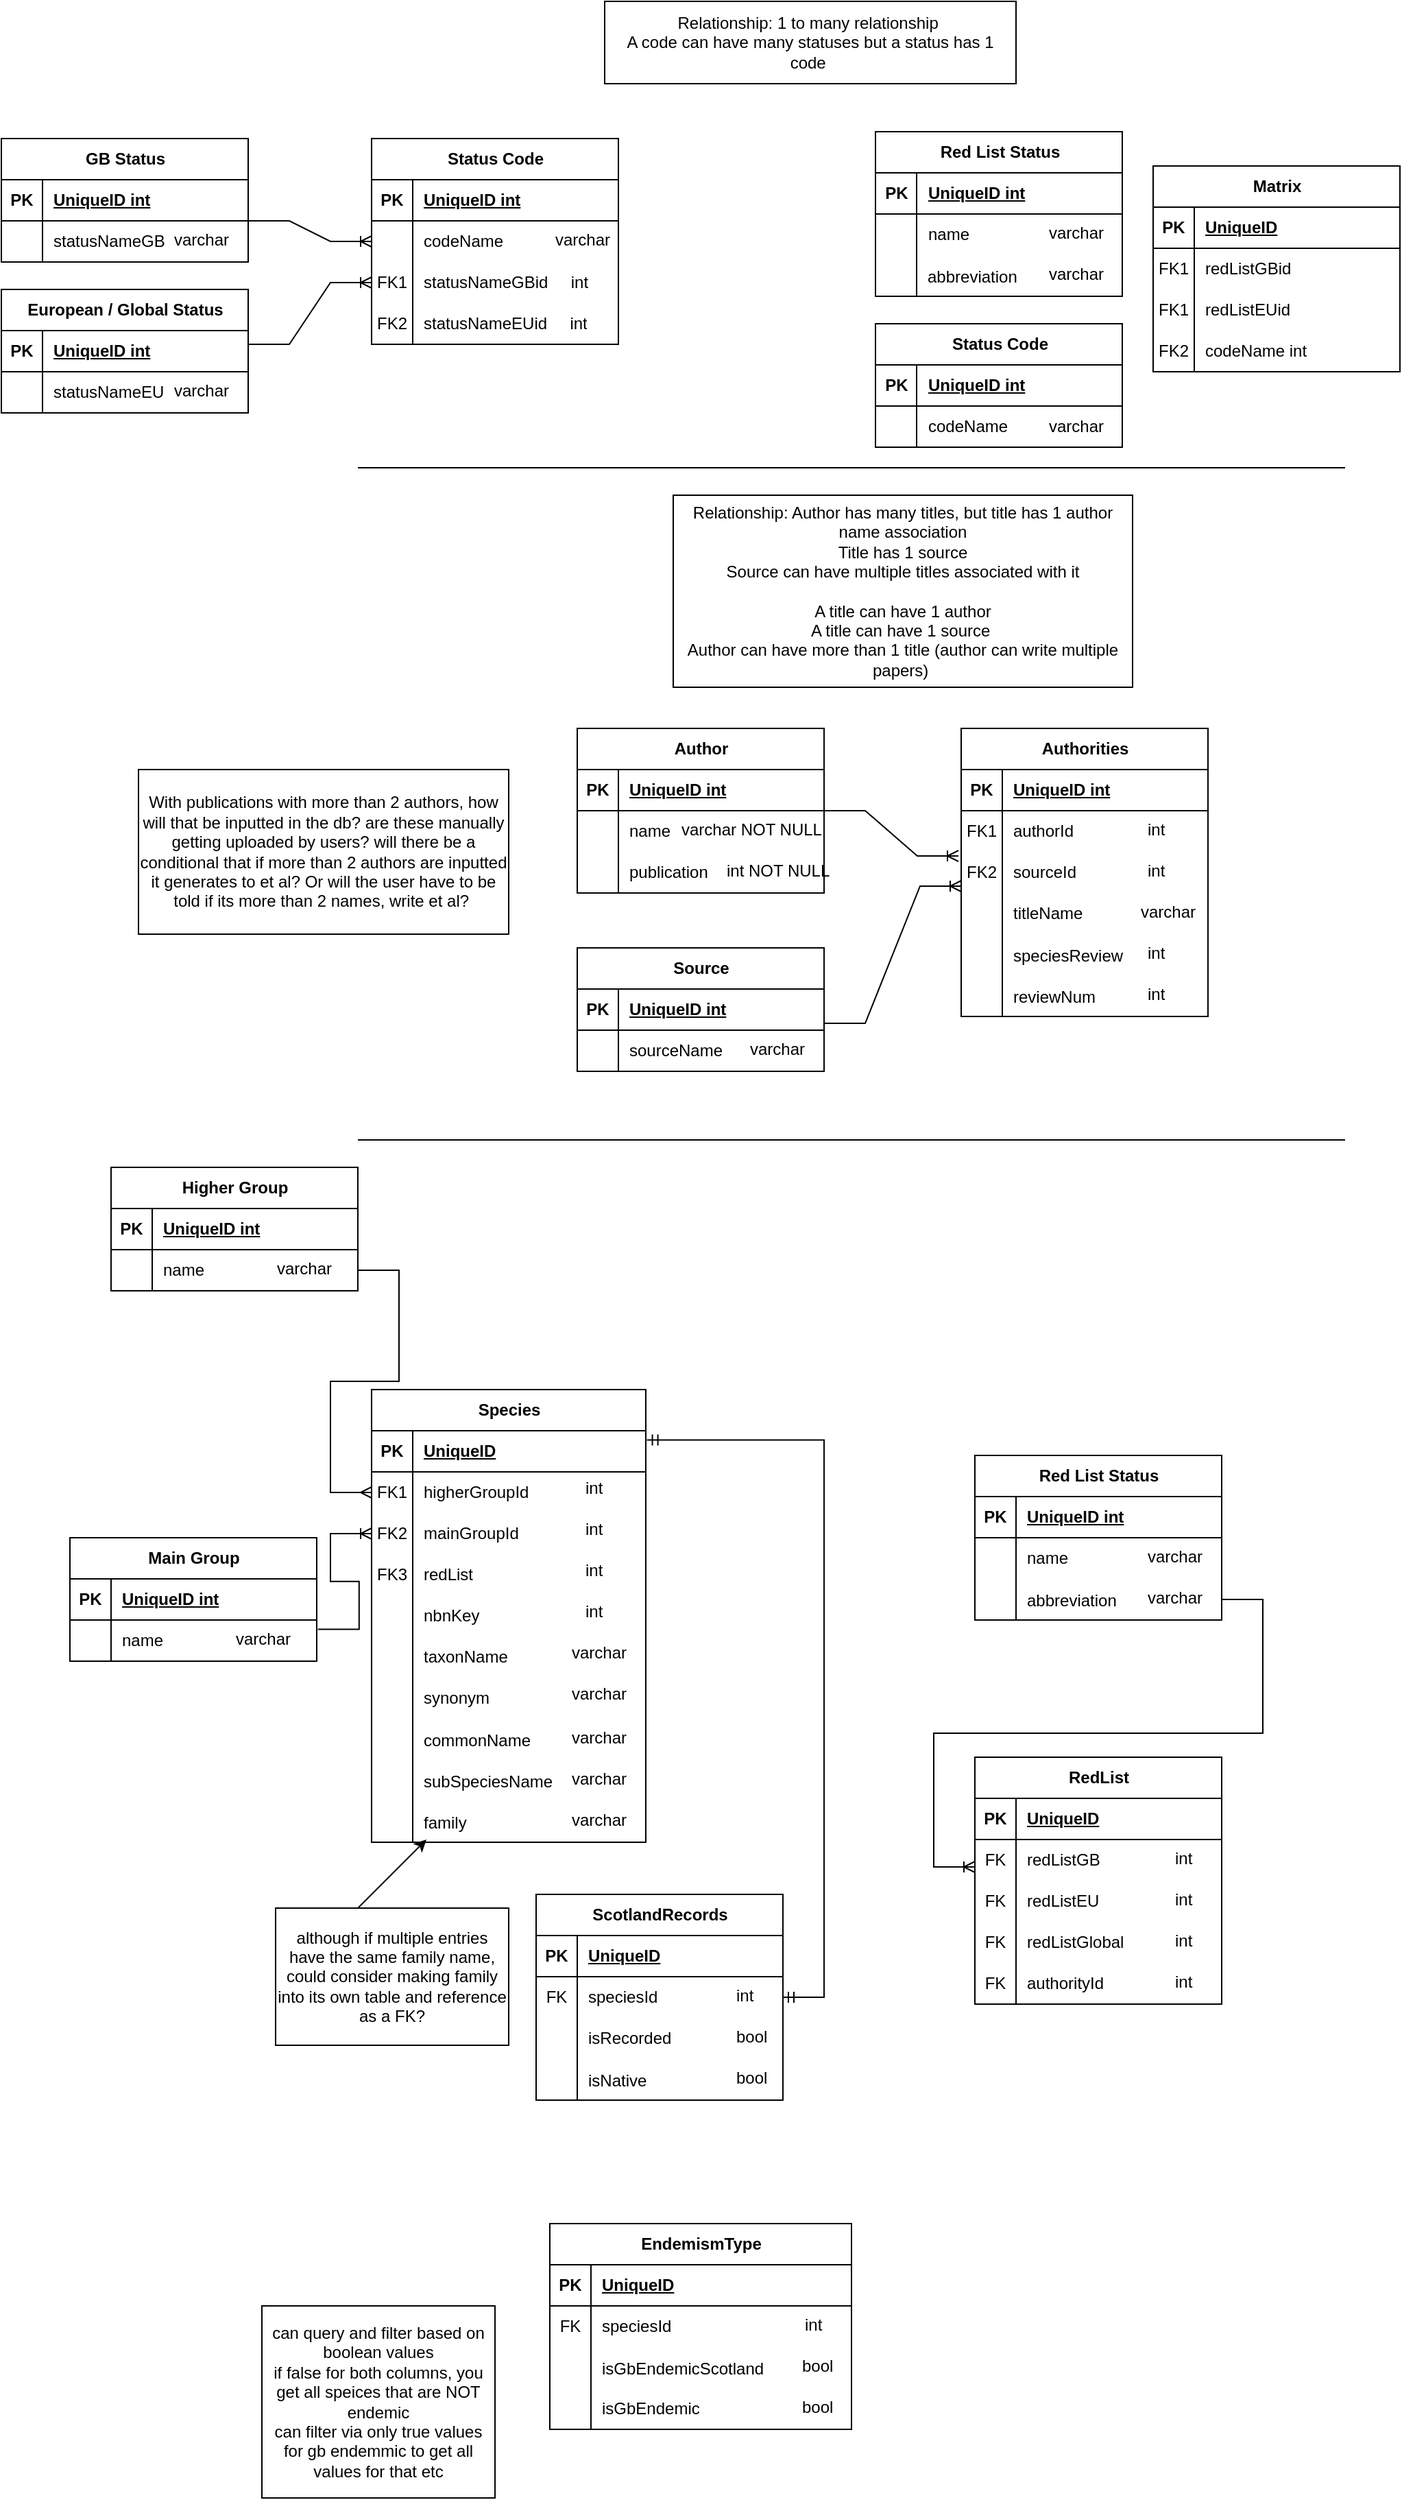 <mxfile version="22.1.16" type="github">
  <diagram id="R2lEEEUBdFMjLlhIrx00" name="Page-1">
    <mxGraphModel dx="2443" dy="659" grid="1" gridSize="10" guides="1" tooltips="1" connect="1" arrows="1" fold="1" page="1" pageScale="1" pageWidth="850" pageHeight="1100" math="0" shadow="0" extFonts="Permanent Marker^https://fonts.googleapis.com/css?family=Permanent+Marker">
      <root>
        <mxCell id="0" />
        <mxCell id="1" parent="0" />
        <mxCell id="nGbBRkOfRyIG1byeTW1x-73" value="GB Status" style="shape=table;startSize=30;container=1;collapsible=1;childLayout=tableLayout;fixedRows=1;rowLines=0;fontStyle=1;align=center;resizeLast=1;html=1;" vertex="1" parent="1">
          <mxGeometry x="-190" y="150" width="180" height="90" as="geometry" />
        </mxCell>
        <mxCell id="nGbBRkOfRyIG1byeTW1x-74" value="" style="shape=tableRow;horizontal=0;startSize=0;swimlaneHead=0;swimlaneBody=0;fillColor=none;collapsible=0;dropTarget=0;points=[[0,0.5],[1,0.5]];portConstraint=eastwest;top=0;left=0;right=0;bottom=1;" vertex="1" parent="nGbBRkOfRyIG1byeTW1x-73">
          <mxGeometry y="30" width="180" height="30" as="geometry" />
        </mxCell>
        <mxCell id="nGbBRkOfRyIG1byeTW1x-75" value="PK" style="shape=partialRectangle;connectable=0;fillColor=none;top=0;left=0;bottom=0;right=0;fontStyle=1;overflow=hidden;whiteSpace=wrap;html=1;" vertex="1" parent="nGbBRkOfRyIG1byeTW1x-74">
          <mxGeometry width="30" height="30" as="geometry">
            <mxRectangle width="30" height="30" as="alternateBounds" />
          </mxGeometry>
        </mxCell>
        <mxCell id="nGbBRkOfRyIG1byeTW1x-76" value="UniqueID int" style="shape=partialRectangle;connectable=0;fillColor=none;top=0;left=0;bottom=0;right=0;align=left;spacingLeft=6;fontStyle=5;overflow=hidden;whiteSpace=wrap;html=1;" vertex="1" parent="nGbBRkOfRyIG1byeTW1x-74">
          <mxGeometry x="30" width="150" height="30" as="geometry">
            <mxRectangle width="150" height="30" as="alternateBounds" />
          </mxGeometry>
        </mxCell>
        <mxCell id="nGbBRkOfRyIG1byeTW1x-77" value="" style="shape=tableRow;horizontal=0;startSize=0;swimlaneHead=0;swimlaneBody=0;fillColor=none;collapsible=0;dropTarget=0;points=[[0,0.5],[1,0.5]];portConstraint=eastwest;top=0;left=0;right=0;bottom=0;" vertex="1" parent="nGbBRkOfRyIG1byeTW1x-73">
          <mxGeometry y="60" width="180" height="30" as="geometry" />
        </mxCell>
        <mxCell id="nGbBRkOfRyIG1byeTW1x-78" value="" style="shape=partialRectangle;connectable=0;fillColor=none;top=0;left=0;bottom=0;right=0;editable=1;overflow=hidden;whiteSpace=wrap;html=1;" vertex="1" parent="nGbBRkOfRyIG1byeTW1x-77">
          <mxGeometry width="30" height="30" as="geometry">
            <mxRectangle width="30" height="30" as="alternateBounds" />
          </mxGeometry>
        </mxCell>
        <mxCell id="nGbBRkOfRyIG1byeTW1x-79" value="statusNameGB" style="shape=partialRectangle;connectable=0;fillColor=none;top=0;left=0;bottom=0;right=0;align=left;spacingLeft=6;overflow=hidden;whiteSpace=wrap;html=1;" vertex="1" parent="nGbBRkOfRyIG1byeTW1x-77">
          <mxGeometry x="30" width="150" height="30" as="geometry">
            <mxRectangle width="150" height="30" as="alternateBounds" />
          </mxGeometry>
        </mxCell>
        <mxCell id="nGbBRkOfRyIG1byeTW1x-98" value="varchar" style="text;strokeColor=none;fillColor=none;spacingLeft=4;spacingRight=4;overflow=hidden;rotatable=0;points=[[0,0.5],[1,0.5]];portConstraint=eastwest;fontSize=12;whiteSpace=wrap;html=1;" vertex="1" parent="1">
          <mxGeometry x="-70" y="210" width="60" height="30" as="geometry" />
        </mxCell>
        <mxCell id="nGbBRkOfRyIG1byeTW1x-167" value="European / Global Status" style="shape=table;startSize=30;container=1;collapsible=1;childLayout=tableLayout;fixedRows=1;rowLines=0;fontStyle=1;align=center;resizeLast=1;html=1;" vertex="1" parent="1">
          <mxGeometry x="-190" y="260" width="180" height="90" as="geometry" />
        </mxCell>
        <mxCell id="nGbBRkOfRyIG1byeTW1x-168" value="" style="shape=tableRow;horizontal=0;startSize=0;swimlaneHead=0;swimlaneBody=0;fillColor=none;collapsible=0;dropTarget=0;points=[[0,0.5],[1,0.5]];portConstraint=eastwest;top=0;left=0;right=0;bottom=1;" vertex="1" parent="nGbBRkOfRyIG1byeTW1x-167">
          <mxGeometry y="30" width="180" height="30" as="geometry" />
        </mxCell>
        <mxCell id="nGbBRkOfRyIG1byeTW1x-169" value="PK" style="shape=partialRectangle;connectable=0;fillColor=none;top=0;left=0;bottom=0;right=0;fontStyle=1;overflow=hidden;whiteSpace=wrap;html=1;" vertex="1" parent="nGbBRkOfRyIG1byeTW1x-168">
          <mxGeometry width="30" height="30" as="geometry">
            <mxRectangle width="30" height="30" as="alternateBounds" />
          </mxGeometry>
        </mxCell>
        <mxCell id="nGbBRkOfRyIG1byeTW1x-170" value="UniqueID int" style="shape=partialRectangle;connectable=0;fillColor=none;top=0;left=0;bottom=0;right=0;align=left;spacingLeft=6;fontStyle=5;overflow=hidden;whiteSpace=wrap;html=1;" vertex="1" parent="nGbBRkOfRyIG1byeTW1x-168">
          <mxGeometry x="30" width="150" height="30" as="geometry">
            <mxRectangle width="150" height="30" as="alternateBounds" />
          </mxGeometry>
        </mxCell>
        <mxCell id="nGbBRkOfRyIG1byeTW1x-171" value="" style="shape=tableRow;horizontal=0;startSize=0;swimlaneHead=0;swimlaneBody=0;fillColor=none;collapsible=0;dropTarget=0;points=[[0,0.5],[1,0.5]];portConstraint=eastwest;top=0;left=0;right=0;bottom=0;" vertex="1" parent="nGbBRkOfRyIG1byeTW1x-167">
          <mxGeometry y="60" width="180" height="30" as="geometry" />
        </mxCell>
        <mxCell id="nGbBRkOfRyIG1byeTW1x-172" value="" style="shape=partialRectangle;connectable=0;fillColor=none;top=0;left=0;bottom=0;right=0;editable=1;overflow=hidden;whiteSpace=wrap;html=1;" vertex="1" parent="nGbBRkOfRyIG1byeTW1x-171">
          <mxGeometry width="30" height="30" as="geometry">
            <mxRectangle width="30" height="30" as="alternateBounds" />
          </mxGeometry>
        </mxCell>
        <mxCell id="nGbBRkOfRyIG1byeTW1x-173" value="statusNameEU" style="shape=partialRectangle;connectable=0;fillColor=none;top=0;left=0;bottom=0;right=0;align=left;spacingLeft=6;overflow=hidden;whiteSpace=wrap;html=1;" vertex="1" parent="nGbBRkOfRyIG1byeTW1x-171">
          <mxGeometry x="30" width="150" height="30" as="geometry">
            <mxRectangle width="150" height="30" as="alternateBounds" />
          </mxGeometry>
        </mxCell>
        <mxCell id="nGbBRkOfRyIG1byeTW1x-174" value="varchar" style="text;strokeColor=none;fillColor=none;spacingLeft=4;spacingRight=4;overflow=hidden;rotatable=0;points=[[0,0.5],[1,0.5]];portConstraint=eastwest;fontSize=12;whiteSpace=wrap;html=1;" vertex="1" parent="1">
          <mxGeometry x="-70" y="320" width="60" height="30" as="geometry" />
        </mxCell>
        <mxCell id="nGbBRkOfRyIG1byeTW1x-175" value="Relationship: 1 to many relationship&amp;nbsp;&lt;br&gt;A code can have many statuses but a status has 1 code&amp;nbsp;" style="rounded=0;whiteSpace=wrap;html=1;" vertex="1" parent="1">
          <mxGeometry x="250" y="50" width="300" height="60" as="geometry" />
        </mxCell>
        <mxCell id="nGbBRkOfRyIG1byeTW1x-194" value="Matrix" style="shape=table;startSize=30;container=1;collapsible=1;childLayout=tableLayout;fixedRows=1;rowLines=0;fontStyle=1;align=center;resizeLast=1;html=1;" vertex="1" parent="1">
          <mxGeometry x="650" y="170" width="180" height="150" as="geometry" />
        </mxCell>
        <mxCell id="nGbBRkOfRyIG1byeTW1x-195" value="" style="shape=tableRow;horizontal=0;startSize=0;swimlaneHead=0;swimlaneBody=0;fillColor=none;collapsible=0;dropTarget=0;points=[[0,0.5],[1,0.5]];portConstraint=eastwest;top=0;left=0;right=0;bottom=1;" vertex="1" parent="nGbBRkOfRyIG1byeTW1x-194">
          <mxGeometry y="30" width="180" height="30" as="geometry" />
        </mxCell>
        <mxCell id="nGbBRkOfRyIG1byeTW1x-196" value="PK" style="shape=partialRectangle;connectable=0;fillColor=none;top=0;left=0;bottom=0;right=0;fontStyle=1;overflow=hidden;whiteSpace=wrap;html=1;" vertex="1" parent="nGbBRkOfRyIG1byeTW1x-195">
          <mxGeometry width="30" height="30" as="geometry">
            <mxRectangle width="30" height="30" as="alternateBounds" />
          </mxGeometry>
        </mxCell>
        <mxCell id="nGbBRkOfRyIG1byeTW1x-197" value="UniqueID" style="shape=partialRectangle;connectable=0;fillColor=none;top=0;left=0;bottom=0;right=0;align=left;spacingLeft=6;fontStyle=5;overflow=hidden;whiteSpace=wrap;html=1;" vertex="1" parent="nGbBRkOfRyIG1byeTW1x-195">
          <mxGeometry x="30" width="150" height="30" as="geometry">
            <mxRectangle width="150" height="30" as="alternateBounds" />
          </mxGeometry>
        </mxCell>
        <mxCell id="nGbBRkOfRyIG1byeTW1x-346" value="" style="shape=tableRow;horizontal=0;startSize=0;swimlaneHead=0;swimlaneBody=0;fillColor=none;collapsible=0;dropTarget=0;points=[[0,0.5],[1,0.5]];portConstraint=eastwest;top=0;left=0;right=0;bottom=0;" vertex="1" parent="nGbBRkOfRyIG1byeTW1x-194">
          <mxGeometry y="60" width="180" height="30" as="geometry" />
        </mxCell>
        <mxCell id="nGbBRkOfRyIG1byeTW1x-347" value="FK1" style="shape=partialRectangle;connectable=0;fillColor=none;top=0;left=0;bottom=0;right=0;fontStyle=0;overflow=hidden;whiteSpace=wrap;html=1;" vertex="1" parent="nGbBRkOfRyIG1byeTW1x-346">
          <mxGeometry width="30" height="30" as="geometry">
            <mxRectangle width="30" height="30" as="alternateBounds" />
          </mxGeometry>
        </mxCell>
        <mxCell id="nGbBRkOfRyIG1byeTW1x-348" value="redListGBid" style="shape=partialRectangle;connectable=0;fillColor=none;top=0;left=0;bottom=0;right=0;align=left;spacingLeft=6;fontStyle=0;overflow=hidden;whiteSpace=wrap;html=1;" vertex="1" parent="nGbBRkOfRyIG1byeTW1x-346">
          <mxGeometry x="30" width="150" height="30" as="geometry">
            <mxRectangle width="150" height="30" as="alternateBounds" />
          </mxGeometry>
        </mxCell>
        <mxCell id="nGbBRkOfRyIG1byeTW1x-354" value="" style="shape=tableRow;horizontal=0;startSize=0;swimlaneHead=0;swimlaneBody=0;fillColor=none;collapsible=0;dropTarget=0;points=[[0,0.5],[1,0.5]];portConstraint=eastwest;top=0;left=0;right=0;bottom=0;" vertex="1" parent="nGbBRkOfRyIG1byeTW1x-194">
          <mxGeometry y="90" width="180" height="30" as="geometry" />
        </mxCell>
        <mxCell id="nGbBRkOfRyIG1byeTW1x-355" value="FK1" style="shape=partialRectangle;connectable=0;fillColor=none;top=0;left=0;bottom=0;right=0;fontStyle=0;overflow=hidden;whiteSpace=wrap;html=1;" vertex="1" parent="nGbBRkOfRyIG1byeTW1x-354">
          <mxGeometry width="30" height="30" as="geometry">
            <mxRectangle width="30" height="30" as="alternateBounds" />
          </mxGeometry>
        </mxCell>
        <mxCell id="nGbBRkOfRyIG1byeTW1x-356" value="redListEUid" style="shape=partialRectangle;connectable=0;fillColor=none;top=0;left=0;bottom=0;right=0;align=left;spacingLeft=6;fontStyle=0;overflow=hidden;whiteSpace=wrap;html=1;" vertex="1" parent="nGbBRkOfRyIG1byeTW1x-354">
          <mxGeometry x="30" width="150" height="30" as="geometry">
            <mxRectangle width="150" height="30" as="alternateBounds" />
          </mxGeometry>
        </mxCell>
        <mxCell id="nGbBRkOfRyIG1byeTW1x-216" value="" style="shape=tableRow;horizontal=0;startSize=0;swimlaneHead=0;swimlaneBody=0;fillColor=none;collapsible=0;dropTarget=0;points=[[0,0.5],[1,0.5]];portConstraint=eastwest;top=0;left=0;right=0;bottom=0;" vertex="1" parent="nGbBRkOfRyIG1byeTW1x-194">
          <mxGeometry y="120" width="180" height="30" as="geometry" />
        </mxCell>
        <mxCell id="nGbBRkOfRyIG1byeTW1x-217" value="FK2" style="shape=partialRectangle;connectable=0;fillColor=none;top=0;left=0;bottom=0;right=0;fontStyle=0;overflow=hidden;whiteSpace=wrap;html=1;" vertex="1" parent="nGbBRkOfRyIG1byeTW1x-216">
          <mxGeometry width="30" height="30" as="geometry">
            <mxRectangle width="30" height="30" as="alternateBounds" />
          </mxGeometry>
        </mxCell>
        <mxCell id="nGbBRkOfRyIG1byeTW1x-218" value="codeName int" style="shape=partialRectangle;connectable=0;fillColor=none;top=0;left=0;bottom=0;right=0;align=left;spacingLeft=6;fontStyle=0;overflow=hidden;whiteSpace=wrap;html=1;" vertex="1" parent="nGbBRkOfRyIG1byeTW1x-216">
          <mxGeometry x="30" width="150" height="30" as="geometry">
            <mxRectangle width="150" height="30" as="alternateBounds" />
          </mxGeometry>
        </mxCell>
        <mxCell id="nGbBRkOfRyIG1byeTW1x-236" value="" style="endArrow=none;html=1;rounded=0;" edge="1" parent="1">
          <mxGeometry relative="1" as="geometry">
            <mxPoint x="70" y="390" as="sourcePoint" />
            <mxPoint x="790" y="390" as="targetPoint" />
          </mxGeometry>
        </mxCell>
        <mxCell id="nGbBRkOfRyIG1byeTW1x-237" value="Author" style="shape=table;startSize=30;container=1;collapsible=1;childLayout=tableLayout;fixedRows=1;rowLines=0;fontStyle=1;align=center;resizeLast=1;html=1;" vertex="1" parent="1">
          <mxGeometry x="230" y="580" width="180" height="120" as="geometry" />
        </mxCell>
        <mxCell id="nGbBRkOfRyIG1byeTW1x-238" value="" style="shape=tableRow;horizontal=0;startSize=0;swimlaneHead=0;swimlaneBody=0;fillColor=none;collapsible=0;dropTarget=0;points=[[0,0.5],[1,0.5]];portConstraint=eastwest;top=0;left=0;right=0;bottom=1;" vertex="1" parent="nGbBRkOfRyIG1byeTW1x-237">
          <mxGeometry y="30" width="180" height="30" as="geometry" />
        </mxCell>
        <mxCell id="nGbBRkOfRyIG1byeTW1x-239" value="PK" style="shape=partialRectangle;connectable=0;fillColor=none;top=0;left=0;bottom=0;right=0;fontStyle=1;overflow=hidden;whiteSpace=wrap;html=1;" vertex="1" parent="nGbBRkOfRyIG1byeTW1x-238">
          <mxGeometry width="30" height="30" as="geometry">
            <mxRectangle width="30" height="30" as="alternateBounds" />
          </mxGeometry>
        </mxCell>
        <mxCell id="nGbBRkOfRyIG1byeTW1x-240" value="UniqueID int" style="shape=partialRectangle;connectable=0;fillColor=none;top=0;left=0;bottom=0;right=0;align=left;spacingLeft=6;fontStyle=5;overflow=hidden;whiteSpace=wrap;html=1;" vertex="1" parent="nGbBRkOfRyIG1byeTW1x-238">
          <mxGeometry x="30" width="150" height="30" as="geometry">
            <mxRectangle width="150" height="30" as="alternateBounds" />
          </mxGeometry>
        </mxCell>
        <mxCell id="nGbBRkOfRyIG1byeTW1x-241" value="" style="shape=tableRow;horizontal=0;startSize=0;swimlaneHead=0;swimlaneBody=0;fillColor=none;collapsible=0;dropTarget=0;points=[[0,0.5],[1,0.5]];portConstraint=eastwest;top=0;left=0;right=0;bottom=0;" vertex="1" parent="nGbBRkOfRyIG1byeTW1x-237">
          <mxGeometry y="60" width="180" height="30" as="geometry" />
        </mxCell>
        <mxCell id="nGbBRkOfRyIG1byeTW1x-242" value="" style="shape=partialRectangle;connectable=0;fillColor=none;top=0;left=0;bottom=0;right=0;editable=1;overflow=hidden;whiteSpace=wrap;html=1;" vertex="1" parent="nGbBRkOfRyIG1byeTW1x-241">
          <mxGeometry width="30" height="30" as="geometry">
            <mxRectangle width="30" height="30" as="alternateBounds" />
          </mxGeometry>
        </mxCell>
        <mxCell id="nGbBRkOfRyIG1byeTW1x-243" value="name&amp;nbsp;" style="shape=partialRectangle;connectable=0;fillColor=none;top=0;left=0;bottom=0;right=0;align=left;spacingLeft=6;overflow=hidden;whiteSpace=wrap;html=1;" vertex="1" parent="nGbBRkOfRyIG1byeTW1x-241">
          <mxGeometry x="30" width="150" height="30" as="geometry">
            <mxRectangle width="150" height="30" as="alternateBounds" />
          </mxGeometry>
        </mxCell>
        <mxCell id="nGbBRkOfRyIG1byeTW1x-244" value="" style="shape=tableRow;horizontal=0;startSize=0;swimlaneHead=0;swimlaneBody=0;fillColor=none;collapsible=0;dropTarget=0;points=[[0,0.5],[1,0.5]];portConstraint=eastwest;top=0;left=0;right=0;bottom=0;" vertex="1" parent="nGbBRkOfRyIG1byeTW1x-237">
          <mxGeometry y="90" width="180" height="30" as="geometry" />
        </mxCell>
        <mxCell id="nGbBRkOfRyIG1byeTW1x-245" value="" style="shape=partialRectangle;connectable=0;fillColor=none;top=0;left=0;bottom=0;right=0;editable=1;overflow=hidden;whiteSpace=wrap;html=1;" vertex="1" parent="nGbBRkOfRyIG1byeTW1x-244">
          <mxGeometry width="30" height="30" as="geometry">
            <mxRectangle width="30" height="30" as="alternateBounds" />
          </mxGeometry>
        </mxCell>
        <mxCell id="nGbBRkOfRyIG1byeTW1x-246" value="publication" style="shape=partialRectangle;connectable=0;fillColor=none;top=0;left=0;bottom=0;right=0;align=left;spacingLeft=6;overflow=hidden;whiteSpace=wrap;html=1;" vertex="1" parent="nGbBRkOfRyIG1byeTW1x-244">
          <mxGeometry x="30" width="150" height="30" as="geometry">
            <mxRectangle width="150" height="30" as="alternateBounds" />
          </mxGeometry>
        </mxCell>
        <mxCell id="nGbBRkOfRyIG1byeTW1x-250" value="varchar NOT NULL" style="text;strokeColor=none;fillColor=none;spacingLeft=4;spacingRight=4;overflow=hidden;rotatable=0;points=[[0,0.5],[1,0.5]];portConstraint=eastwest;fontSize=12;whiteSpace=wrap;html=1;" vertex="1" parent="1">
          <mxGeometry x="300" y="640" width="180" height="30" as="geometry" />
        </mxCell>
        <mxCell id="nGbBRkOfRyIG1byeTW1x-251" value="int NOT NULL" style="text;strokeColor=none;fillColor=none;spacingLeft=4;spacingRight=4;overflow=hidden;rotatable=0;points=[[0,0.5],[1,0.5]];portConstraint=eastwest;fontSize=12;whiteSpace=wrap;html=1;" vertex="1" parent="1">
          <mxGeometry x="332.5" y="670" width="115" height="20" as="geometry" />
        </mxCell>
        <mxCell id="nGbBRkOfRyIG1byeTW1x-265" value="Authorities" style="shape=table;startSize=30;container=1;collapsible=1;childLayout=tableLayout;fixedRows=1;rowLines=0;fontStyle=1;align=center;resizeLast=1;html=1;" vertex="1" parent="1">
          <mxGeometry x="510" y="580" width="180" height="210" as="geometry" />
        </mxCell>
        <mxCell id="nGbBRkOfRyIG1byeTW1x-266" value="" style="shape=tableRow;horizontal=0;startSize=0;swimlaneHead=0;swimlaneBody=0;fillColor=none;collapsible=0;dropTarget=0;points=[[0,0.5],[1,0.5]];portConstraint=eastwest;top=0;left=0;right=0;bottom=1;" vertex="1" parent="nGbBRkOfRyIG1byeTW1x-265">
          <mxGeometry y="30" width="180" height="30" as="geometry" />
        </mxCell>
        <mxCell id="nGbBRkOfRyIG1byeTW1x-267" value="PK" style="shape=partialRectangle;connectable=0;fillColor=none;top=0;left=0;bottom=0;right=0;fontStyle=1;overflow=hidden;whiteSpace=wrap;html=1;" vertex="1" parent="nGbBRkOfRyIG1byeTW1x-266">
          <mxGeometry width="30" height="30" as="geometry">
            <mxRectangle width="30" height="30" as="alternateBounds" />
          </mxGeometry>
        </mxCell>
        <mxCell id="nGbBRkOfRyIG1byeTW1x-268" value="UniqueID int" style="shape=partialRectangle;connectable=0;fillColor=none;top=0;left=0;bottom=0;right=0;align=left;spacingLeft=6;fontStyle=5;overflow=hidden;whiteSpace=wrap;html=1;" vertex="1" parent="nGbBRkOfRyIG1byeTW1x-266">
          <mxGeometry x="30" width="150" height="30" as="geometry">
            <mxRectangle width="150" height="30" as="alternateBounds" />
          </mxGeometry>
        </mxCell>
        <mxCell id="nGbBRkOfRyIG1byeTW1x-279" value="" style="shape=tableRow;horizontal=0;startSize=0;swimlaneHead=0;swimlaneBody=0;fillColor=none;collapsible=0;dropTarget=0;points=[[0,0.5],[1,0.5]];portConstraint=eastwest;top=0;left=0;right=0;bottom=0;" vertex="1" parent="nGbBRkOfRyIG1byeTW1x-265">
          <mxGeometry y="60" width="180" height="30" as="geometry" />
        </mxCell>
        <mxCell id="nGbBRkOfRyIG1byeTW1x-280" value="FK1" style="shape=partialRectangle;connectable=0;fillColor=none;top=0;left=0;bottom=0;right=0;fontStyle=0;overflow=hidden;whiteSpace=wrap;html=1;" vertex="1" parent="nGbBRkOfRyIG1byeTW1x-279">
          <mxGeometry width="30" height="30" as="geometry">
            <mxRectangle width="30" height="30" as="alternateBounds" />
          </mxGeometry>
        </mxCell>
        <mxCell id="nGbBRkOfRyIG1byeTW1x-281" value="authorId" style="shape=partialRectangle;connectable=0;fillColor=none;top=0;left=0;bottom=0;right=0;align=left;spacingLeft=6;fontStyle=0;overflow=hidden;whiteSpace=wrap;html=1;" vertex="1" parent="nGbBRkOfRyIG1byeTW1x-279">
          <mxGeometry x="30" width="150" height="30" as="geometry">
            <mxRectangle width="150" height="30" as="alternateBounds" />
          </mxGeometry>
        </mxCell>
        <mxCell id="nGbBRkOfRyIG1byeTW1x-291" value="" style="shape=tableRow;horizontal=0;startSize=0;swimlaneHead=0;swimlaneBody=0;fillColor=none;collapsible=0;dropTarget=0;points=[[0,0.5],[1,0.5]];portConstraint=eastwest;top=0;left=0;right=0;bottom=0;" vertex="1" parent="nGbBRkOfRyIG1byeTW1x-265">
          <mxGeometry y="90" width="180" height="30" as="geometry" />
        </mxCell>
        <mxCell id="nGbBRkOfRyIG1byeTW1x-292" value="FK2" style="shape=partialRectangle;connectable=0;fillColor=none;top=0;left=0;bottom=0;right=0;fontStyle=0;overflow=hidden;whiteSpace=wrap;html=1;" vertex="1" parent="nGbBRkOfRyIG1byeTW1x-291">
          <mxGeometry width="30" height="30" as="geometry">
            <mxRectangle width="30" height="30" as="alternateBounds" />
          </mxGeometry>
        </mxCell>
        <mxCell id="nGbBRkOfRyIG1byeTW1x-293" value="sourceId" style="shape=partialRectangle;connectable=0;fillColor=none;top=0;left=0;bottom=0;right=0;align=left;spacingLeft=6;fontStyle=0;overflow=hidden;whiteSpace=wrap;html=1;" vertex="1" parent="nGbBRkOfRyIG1byeTW1x-291">
          <mxGeometry x="30" width="150" height="30" as="geometry">
            <mxRectangle width="150" height="30" as="alternateBounds" />
          </mxGeometry>
        </mxCell>
        <mxCell id="nGbBRkOfRyIG1byeTW1x-269" value="" style="shape=tableRow;horizontal=0;startSize=0;swimlaneHead=0;swimlaneBody=0;fillColor=none;collapsible=0;dropTarget=0;points=[[0,0.5],[1,0.5]];portConstraint=eastwest;top=0;left=0;right=0;bottom=0;" vertex="1" parent="nGbBRkOfRyIG1byeTW1x-265">
          <mxGeometry y="120" width="180" height="30" as="geometry" />
        </mxCell>
        <mxCell id="nGbBRkOfRyIG1byeTW1x-270" value="" style="shape=partialRectangle;connectable=0;fillColor=none;top=0;left=0;bottom=0;right=0;editable=1;overflow=hidden;whiteSpace=wrap;html=1;" vertex="1" parent="nGbBRkOfRyIG1byeTW1x-269">
          <mxGeometry width="30" height="30" as="geometry">
            <mxRectangle width="30" height="30" as="alternateBounds" />
          </mxGeometry>
        </mxCell>
        <mxCell id="nGbBRkOfRyIG1byeTW1x-271" value="titleName&amp;nbsp;" style="shape=partialRectangle;connectable=0;fillColor=none;top=0;left=0;bottom=0;right=0;align=left;spacingLeft=6;overflow=hidden;whiteSpace=wrap;html=1;" vertex="1" parent="nGbBRkOfRyIG1byeTW1x-269">
          <mxGeometry x="30" width="150" height="30" as="geometry">
            <mxRectangle width="150" height="30" as="alternateBounds" />
          </mxGeometry>
        </mxCell>
        <mxCell id="nGbBRkOfRyIG1byeTW1x-298" value="" style="shape=tableRow;horizontal=0;startSize=0;swimlaneHead=0;swimlaneBody=0;fillColor=none;collapsible=0;dropTarget=0;points=[[0,0.5],[1,0.5]];portConstraint=eastwest;top=0;left=0;right=0;bottom=0;" vertex="1" parent="nGbBRkOfRyIG1byeTW1x-265">
          <mxGeometry y="150" width="180" height="30" as="geometry" />
        </mxCell>
        <mxCell id="nGbBRkOfRyIG1byeTW1x-299" value="" style="shape=partialRectangle;connectable=0;fillColor=none;top=0;left=0;bottom=0;right=0;editable=1;overflow=hidden;" vertex="1" parent="nGbBRkOfRyIG1byeTW1x-298">
          <mxGeometry width="30" height="30" as="geometry">
            <mxRectangle width="30" height="30" as="alternateBounds" />
          </mxGeometry>
        </mxCell>
        <mxCell id="nGbBRkOfRyIG1byeTW1x-300" value="speciesReview" style="shape=partialRectangle;connectable=0;fillColor=none;top=0;left=0;bottom=0;right=0;align=left;spacingLeft=6;overflow=hidden;" vertex="1" parent="nGbBRkOfRyIG1byeTW1x-298">
          <mxGeometry x="30" width="150" height="30" as="geometry">
            <mxRectangle width="150" height="30" as="alternateBounds" />
          </mxGeometry>
        </mxCell>
        <mxCell id="nGbBRkOfRyIG1byeTW1x-303" value="" style="shape=tableRow;horizontal=0;startSize=0;swimlaneHead=0;swimlaneBody=0;fillColor=none;collapsible=0;dropTarget=0;points=[[0,0.5],[1,0.5]];portConstraint=eastwest;top=0;left=0;right=0;bottom=0;" vertex="1" parent="nGbBRkOfRyIG1byeTW1x-265">
          <mxGeometry y="180" width="180" height="30" as="geometry" />
        </mxCell>
        <mxCell id="nGbBRkOfRyIG1byeTW1x-304" value="" style="shape=partialRectangle;connectable=0;fillColor=none;top=0;left=0;bottom=0;right=0;editable=1;overflow=hidden;" vertex="1" parent="nGbBRkOfRyIG1byeTW1x-303">
          <mxGeometry width="30" height="30" as="geometry">
            <mxRectangle width="30" height="30" as="alternateBounds" />
          </mxGeometry>
        </mxCell>
        <mxCell id="nGbBRkOfRyIG1byeTW1x-305" value="reviewNum" style="shape=partialRectangle;connectable=0;fillColor=none;top=0;left=0;bottom=0;right=0;align=left;spacingLeft=6;overflow=hidden;" vertex="1" parent="nGbBRkOfRyIG1byeTW1x-303">
          <mxGeometry x="30" width="150" height="30" as="geometry">
            <mxRectangle width="150" height="30" as="alternateBounds" />
          </mxGeometry>
        </mxCell>
        <mxCell id="nGbBRkOfRyIG1byeTW1x-294" value="int" style="text;strokeColor=none;fillColor=none;spacingLeft=4;spacingRight=4;overflow=hidden;rotatable=0;points=[[0,0.5],[1,0.5]];portConstraint=eastwest;fontSize=12;whiteSpace=wrap;html=1;" vertex="1" parent="1">
          <mxGeometry x="640" y="640" width="40" height="30" as="geometry" />
        </mxCell>
        <mxCell id="nGbBRkOfRyIG1byeTW1x-295" value="int" style="text;strokeColor=none;fillColor=none;spacingLeft=4;spacingRight=4;overflow=hidden;rotatable=0;points=[[0,0.5],[1,0.5]];portConstraint=eastwest;fontSize=12;whiteSpace=wrap;html=1;" vertex="1" parent="1">
          <mxGeometry x="640" y="670" width="40" height="30" as="geometry" />
        </mxCell>
        <mxCell id="nGbBRkOfRyIG1byeTW1x-296" value="varchar" style="text;strokeColor=none;fillColor=none;spacingLeft=4;spacingRight=4;overflow=hidden;rotatable=0;points=[[0,0.5],[1,0.5]];portConstraint=eastwest;fontSize=12;whiteSpace=wrap;html=1;" vertex="1" parent="1">
          <mxGeometry x="635" y="700" width="50" height="30" as="geometry" />
        </mxCell>
        <mxCell id="nGbBRkOfRyIG1byeTW1x-301" value="int" style="text;strokeColor=none;fillColor=none;spacingLeft=4;spacingRight=4;overflow=hidden;rotatable=0;points=[[0,0.5],[1,0.5]];portConstraint=eastwest;fontSize=12;whiteSpace=wrap;html=1;" vertex="1" parent="1">
          <mxGeometry x="640" y="730" width="40" height="30" as="geometry" />
        </mxCell>
        <mxCell id="nGbBRkOfRyIG1byeTW1x-306" value="int" style="text;strokeColor=none;fillColor=none;spacingLeft=4;spacingRight=4;overflow=hidden;rotatable=0;points=[[0,0.5],[1,0.5]];portConstraint=eastwest;fontSize=12;whiteSpace=wrap;html=1;" vertex="1" parent="1">
          <mxGeometry x="640" y="760" width="40" height="30" as="geometry" />
        </mxCell>
        <mxCell id="nGbBRkOfRyIG1byeTW1x-307" value="Source" style="shape=table;startSize=30;container=1;collapsible=1;childLayout=tableLayout;fixedRows=1;rowLines=0;fontStyle=1;align=center;resizeLast=1;html=1;" vertex="1" parent="1">
          <mxGeometry x="230" y="740" width="180" height="90" as="geometry" />
        </mxCell>
        <mxCell id="nGbBRkOfRyIG1byeTW1x-308" value="" style="shape=tableRow;horizontal=0;startSize=0;swimlaneHead=0;swimlaneBody=0;fillColor=none;collapsible=0;dropTarget=0;points=[[0,0.5],[1,0.5]];portConstraint=eastwest;top=0;left=0;right=0;bottom=1;" vertex="1" parent="nGbBRkOfRyIG1byeTW1x-307">
          <mxGeometry y="30" width="180" height="30" as="geometry" />
        </mxCell>
        <mxCell id="nGbBRkOfRyIG1byeTW1x-309" value="PK" style="shape=partialRectangle;connectable=0;fillColor=none;top=0;left=0;bottom=0;right=0;fontStyle=1;overflow=hidden;whiteSpace=wrap;html=1;" vertex="1" parent="nGbBRkOfRyIG1byeTW1x-308">
          <mxGeometry width="30" height="30" as="geometry">
            <mxRectangle width="30" height="30" as="alternateBounds" />
          </mxGeometry>
        </mxCell>
        <mxCell id="nGbBRkOfRyIG1byeTW1x-310" value="UniqueID int" style="shape=partialRectangle;connectable=0;fillColor=none;top=0;left=0;bottom=0;right=0;align=left;spacingLeft=6;fontStyle=5;overflow=hidden;whiteSpace=wrap;html=1;" vertex="1" parent="nGbBRkOfRyIG1byeTW1x-308">
          <mxGeometry x="30" width="150" height="30" as="geometry">
            <mxRectangle width="150" height="30" as="alternateBounds" />
          </mxGeometry>
        </mxCell>
        <mxCell id="nGbBRkOfRyIG1byeTW1x-311" value="" style="shape=tableRow;horizontal=0;startSize=0;swimlaneHead=0;swimlaneBody=0;fillColor=none;collapsible=0;dropTarget=0;points=[[0,0.5],[1,0.5]];portConstraint=eastwest;top=0;left=0;right=0;bottom=0;" vertex="1" parent="nGbBRkOfRyIG1byeTW1x-307">
          <mxGeometry y="60" width="180" height="30" as="geometry" />
        </mxCell>
        <mxCell id="nGbBRkOfRyIG1byeTW1x-312" value="" style="shape=partialRectangle;connectable=0;fillColor=none;top=0;left=0;bottom=0;right=0;editable=1;overflow=hidden;whiteSpace=wrap;html=1;" vertex="1" parent="nGbBRkOfRyIG1byeTW1x-311">
          <mxGeometry width="30" height="30" as="geometry">
            <mxRectangle width="30" height="30" as="alternateBounds" />
          </mxGeometry>
        </mxCell>
        <mxCell id="nGbBRkOfRyIG1byeTW1x-313" value="sourceName" style="shape=partialRectangle;connectable=0;fillColor=none;top=0;left=0;bottom=0;right=0;align=left;spacingLeft=6;overflow=hidden;whiteSpace=wrap;html=1;" vertex="1" parent="nGbBRkOfRyIG1byeTW1x-311">
          <mxGeometry x="30" width="150" height="30" as="geometry">
            <mxRectangle width="150" height="30" as="alternateBounds" />
          </mxGeometry>
        </mxCell>
        <mxCell id="nGbBRkOfRyIG1byeTW1x-317" value="varchar" style="text;strokeColor=none;fillColor=none;spacingLeft=4;spacingRight=4;overflow=hidden;rotatable=0;points=[[0,0.5],[1,0.5]];portConstraint=eastwest;fontSize=12;whiteSpace=wrap;html=1;" vertex="1" parent="1">
          <mxGeometry x="350" y="800" width="50" height="30" as="geometry" />
        </mxCell>
        <mxCell id="nGbBRkOfRyIG1byeTW1x-318" value="Relationship: Author has many titles, but title has 1 author name association&lt;br&gt;Title has 1 source&lt;br&gt;Source can have multiple titles associated with it&lt;br&gt;&lt;br&gt;A title can have 1 author&lt;br&gt;A title can have 1 source&amp;nbsp;&lt;br&gt;Author can have more than 1 title (author can write multiple papers)&amp;nbsp;" style="rounded=0;whiteSpace=wrap;html=1;" vertex="1" parent="1">
          <mxGeometry x="300" y="410" width="335" height="140" as="geometry" />
        </mxCell>
        <mxCell id="nGbBRkOfRyIG1byeTW1x-319" value="" style="edgeStyle=entityRelationEdgeStyle;fontSize=12;html=1;endArrow=ERoneToMany;rounded=0;" edge="1" parent="1" target="nGbBRkOfRyIG1byeTW1x-140">
          <mxGeometry width="100" height="100" relative="1" as="geometry">
            <mxPoint x="-10" y="210" as="sourcePoint" />
            <mxPoint x="90" y="110" as="targetPoint" />
          </mxGeometry>
        </mxCell>
        <mxCell id="nGbBRkOfRyIG1byeTW1x-320" value="" style="edgeStyle=entityRelationEdgeStyle;fontSize=12;html=1;endArrow=ERoneToMany;rounded=0;entryX=0;entryY=0.5;entryDx=0;entryDy=0;" edge="1" parent="1" target="nGbBRkOfRyIG1byeTW1x-229">
          <mxGeometry width="100" height="100" relative="1" as="geometry">
            <mxPoint x="-10" y="300" as="sourcePoint" />
            <mxPoint x="90" y="200" as="targetPoint" />
          </mxGeometry>
        </mxCell>
        <mxCell id="nGbBRkOfRyIG1byeTW1x-321" value="" style="edgeStyle=entityRelationEdgeStyle;fontSize=12;html=1;endArrow=ERoneToMany;rounded=0;" edge="1" parent="1">
          <mxGeometry width="100" height="100" relative="1" as="geometry">
            <mxPoint x="410" y="640" as="sourcePoint" />
            <mxPoint x="508" y="673" as="targetPoint" />
          </mxGeometry>
        </mxCell>
        <mxCell id="nGbBRkOfRyIG1byeTW1x-322" value="" style="edgeStyle=entityRelationEdgeStyle;fontSize=12;html=1;endArrow=ERoneToMany;rounded=0;" edge="1" parent="1">
          <mxGeometry width="100" height="100" relative="1" as="geometry">
            <mxPoint x="410" y="795" as="sourcePoint" />
            <mxPoint x="510" y="695" as="targetPoint" />
          </mxGeometry>
        </mxCell>
        <mxCell id="nGbBRkOfRyIG1byeTW1x-323" value="With publications with more than 2 authors, how will that be inputted in the db? are these manually getting uploaded by users? will there be a conditional that if more than 2 authors are inputted it generates to et al? Or will the user have to be told if its more than 2 names, write et al?&amp;nbsp;" style="rounded=0;whiteSpace=wrap;html=1;" vertex="1" parent="1">
          <mxGeometry x="-90" y="610" width="270" height="120" as="geometry" />
        </mxCell>
        <mxCell id="nGbBRkOfRyIG1byeTW1x-357" value="" style="group" vertex="1" connectable="0" parent="1">
          <mxGeometry x="447.5" y="145" width="180" height="120" as="geometry" />
        </mxCell>
        <mxCell id="nGbBRkOfRyIG1byeTW1x-325" value="Red List Status" style="shape=table;startSize=30;container=1;collapsible=1;childLayout=tableLayout;fixedRows=1;rowLines=0;fontStyle=1;align=center;resizeLast=1;html=1;" vertex="1" parent="nGbBRkOfRyIG1byeTW1x-357">
          <mxGeometry width="180" height="120" as="geometry" />
        </mxCell>
        <mxCell id="nGbBRkOfRyIG1byeTW1x-326" value="" style="shape=tableRow;horizontal=0;startSize=0;swimlaneHead=0;swimlaneBody=0;fillColor=none;collapsible=0;dropTarget=0;points=[[0,0.5],[1,0.5]];portConstraint=eastwest;top=0;left=0;right=0;bottom=1;" vertex="1" parent="nGbBRkOfRyIG1byeTW1x-325">
          <mxGeometry y="30" width="180" height="30" as="geometry" />
        </mxCell>
        <mxCell id="nGbBRkOfRyIG1byeTW1x-327" value="PK" style="shape=partialRectangle;connectable=0;fillColor=none;top=0;left=0;bottom=0;right=0;fontStyle=1;overflow=hidden;whiteSpace=wrap;html=1;" vertex="1" parent="nGbBRkOfRyIG1byeTW1x-326">
          <mxGeometry width="30" height="30" as="geometry">
            <mxRectangle width="30" height="30" as="alternateBounds" />
          </mxGeometry>
        </mxCell>
        <mxCell id="nGbBRkOfRyIG1byeTW1x-328" value="UniqueID int" style="shape=partialRectangle;connectable=0;fillColor=none;top=0;left=0;bottom=0;right=0;align=left;spacingLeft=6;fontStyle=5;overflow=hidden;whiteSpace=wrap;html=1;" vertex="1" parent="nGbBRkOfRyIG1byeTW1x-326">
          <mxGeometry x="30" width="150" height="30" as="geometry">
            <mxRectangle width="150" height="30" as="alternateBounds" />
          </mxGeometry>
        </mxCell>
        <mxCell id="nGbBRkOfRyIG1byeTW1x-329" value="" style="shape=tableRow;horizontal=0;startSize=0;swimlaneHead=0;swimlaneBody=0;fillColor=none;collapsible=0;dropTarget=0;points=[[0,0.5],[1,0.5]];portConstraint=eastwest;top=0;left=0;right=0;bottom=0;" vertex="1" parent="nGbBRkOfRyIG1byeTW1x-325">
          <mxGeometry y="60" width="180" height="30" as="geometry" />
        </mxCell>
        <mxCell id="nGbBRkOfRyIG1byeTW1x-330" value="" style="shape=partialRectangle;connectable=0;fillColor=none;top=0;left=0;bottom=0;right=0;editable=1;overflow=hidden;whiteSpace=wrap;html=1;" vertex="1" parent="nGbBRkOfRyIG1byeTW1x-329">
          <mxGeometry width="30" height="30" as="geometry">
            <mxRectangle width="30" height="30" as="alternateBounds" />
          </mxGeometry>
        </mxCell>
        <mxCell id="nGbBRkOfRyIG1byeTW1x-331" value="name" style="shape=partialRectangle;connectable=0;fillColor=none;top=0;left=0;bottom=0;right=0;align=left;spacingLeft=6;overflow=hidden;whiteSpace=wrap;html=1;" vertex="1" parent="nGbBRkOfRyIG1byeTW1x-329">
          <mxGeometry x="30" width="150" height="30" as="geometry">
            <mxRectangle width="150" height="30" as="alternateBounds" />
          </mxGeometry>
        </mxCell>
        <mxCell id="nGbBRkOfRyIG1byeTW1x-341" value="" style="shape=tableRow;horizontal=0;startSize=0;swimlaneHead=0;swimlaneBody=0;fillColor=none;collapsible=0;dropTarget=0;points=[[0,0.5],[1,0.5]];portConstraint=eastwest;top=0;left=0;right=0;bottom=0;" vertex="1" parent="nGbBRkOfRyIG1byeTW1x-325">
          <mxGeometry y="90" width="180" height="30" as="geometry" />
        </mxCell>
        <mxCell id="nGbBRkOfRyIG1byeTW1x-342" value="" style="shape=partialRectangle;connectable=0;fillColor=none;top=0;left=0;bottom=0;right=0;editable=1;overflow=hidden;" vertex="1" parent="nGbBRkOfRyIG1byeTW1x-341">
          <mxGeometry width="30" height="30" as="geometry">
            <mxRectangle width="30" height="30" as="alternateBounds" />
          </mxGeometry>
        </mxCell>
        <mxCell id="nGbBRkOfRyIG1byeTW1x-343" value="abbreviation " style="shape=partialRectangle;connectable=0;fillColor=none;top=0;left=0;bottom=0;right=0;align=left;spacingLeft=6;overflow=hidden;" vertex="1" parent="nGbBRkOfRyIG1byeTW1x-341">
          <mxGeometry x="30" width="150" height="30" as="geometry">
            <mxRectangle width="150" height="30" as="alternateBounds" />
          </mxGeometry>
        </mxCell>
        <mxCell id="nGbBRkOfRyIG1byeTW1x-332" value="varchar" style="text;strokeColor=none;fillColor=none;spacingLeft=4;spacingRight=4;overflow=hidden;rotatable=0;points=[[0,0.5],[1,0.5]];portConstraint=eastwest;fontSize=12;whiteSpace=wrap;html=1;" vertex="1" parent="nGbBRkOfRyIG1byeTW1x-357">
          <mxGeometry x="120" y="60" width="60" height="30" as="geometry" />
        </mxCell>
        <mxCell id="nGbBRkOfRyIG1byeTW1x-344" value="varchar" style="text;strokeColor=none;fillColor=none;spacingLeft=4;spacingRight=4;overflow=hidden;rotatable=0;points=[[0,0.5],[1,0.5]];portConstraint=eastwest;fontSize=12;whiteSpace=wrap;html=1;" vertex="1" parent="nGbBRkOfRyIG1byeTW1x-357">
          <mxGeometry x="120" y="90" width="60" height="30" as="geometry" />
        </mxCell>
        <mxCell id="nGbBRkOfRyIG1byeTW1x-358" value="" style="group" vertex="1" connectable="0" parent="1">
          <mxGeometry x="80" y="150" width="187.5" height="150" as="geometry" />
        </mxCell>
        <mxCell id="nGbBRkOfRyIG1byeTW1x-136" value="Status Code" style="shape=table;startSize=30;container=1;collapsible=1;childLayout=tableLayout;fixedRows=1;rowLines=0;fontStyle=1;align=center;resizeLast=1;html=1;" vertex="1" parent="nGbBRkOfRyIG1byeTW1x-358">
          <mxGeometry width="180" height="150" as="geometry" />
        </mxCell>
        <mxCell id="nGbBRkOfRyIG1byeTW1x-137" value="" style="shape=tableRow;horizontal=0;startSize=0;swimlaneHead=0;swimlaneBody=0;fillColor=none;collapsible=0;dropTarget=0;points=[[0,0.5],[1,0.5]];portConstraint=eastwest;top=0;left=0;right=0;bottom=1;" vertex="1" parent="nGbBRkOfRyIG1byeTW1x-136">
          <mxGeometry y="30" width="180" height="30" as="geometry" />
        </mxCell>
        <mxCell id="nGbBRkOfRyIG1byeTW1x-138" value="PK" style="shape=partialRectangle;connectable=0;fillColor=none;top=0;left=0;bottom=0;right=0;fontStyle=1;overflow=hidden;whiteSpace=wrap;html=1;" vertex="1" parent="nGbBRkOfRyIG1byeTW1x-137">
          <mxGeometry width="30" height="30" as="geometry">
            <mxRectangle width="30" height="30" as="alternateBounds" />
          </mxGeometry>
        </mxCell>
        <mxCell id="nGbBRkOfRyIG1byeTW1x-139" value="UniqueID int" style="shape=partialRectangle;connectable=0;fillColor=none;top=0;left=0;bottom=0;right=0;align=left;spacingLeft=6;fontStyle=5;overflow=hidden;whiteSpace=wrap;html=1;" vertex="1" parent="nGbBRkOfRyIG1byeTW1x-137">
          <mxGeometry x="30" width="150" height="30" as="geometry">
            <mxRectangle width="150" height="30" as="alternateBounds" />
          </mxGeometry>
        </mxCell>
        <mxCell id="nGbBRkOfRyIG1byeTW1x-140" value="" style="shape=tableRow;horizontal=0;startSize=0;swimlaneHead=0;swimlaneBody=0;fillColor=none;collapsible=0;dropTarget=0;points=[[0,0.5],[1,0.5]];portConstraint=eastwest;top=0;left=0;right=0;bottom=0;" vertex="1" parent="nGbBRkOfRyIG1byeTW1x-136">
          <mxGeometry y="60" width="180" height="30" as="geometry" />
        </mxCell>
        <mxCell id="nGbBRkOfRyIG1byeTW1x-141" value="" style="shape=partialRectangle;connectable=0;fillColor=none;top=0;left=0;bottom=0;right=0;editable=1;overflow=hidden;whiteSpace=wrap;html=1;" vertex="1" parent="nGbBRkOfRyIG1byeTW1x-140">
          <mxGeometry width="30" height="30" as="geometry">
            <mxRectangle width="30" height="30" as="alternateBounds" />
          </mxGeometry>
        </mxCell>
        <mxCell id="nGbBRkOfRyIG1byeTW1x-142" value="codeName" style="shape=partialRectangle;connectable=0;fillColor=none;top=0;left=0;bottom=0;right=0;align=left;spacingLeft=6;overflow=hidden;whiteSpace=wrap;html=1;" vertex="1" parent="nGbBRkOfRyIG1byeTW1x-140">
          <mxGeometry x="30" width="150" height="30" as="geometry">
            <mxRectangle width="150" height="30" as="alternateBounds" />
          </mxGeometry>
        </mxCell>
        <mxCell id="nGbBRkOfRyIG1byeTW1x-229" value="" style="shape=tableRow;horizontal=0;startSize=0;swimlaneHead=0;swimlaneBody=0;fillColor=none;collapsible=0;dropTarget=0;points=[[0,0.5],[1,0.5]];portConstraint=eastwest;top=0;left=0;right=0;bottom=0;" vertex="1" parent="nGbBRkOfRyIG1byeTW1x-136">
          <mxGeometry y="90" width="180" height="30" as="geometry" />
        </mxCell>
        <mxCell id="nGbBRkOfRyIG1byeTW1x-230" value="FK1" style="shape=partialRectangle;connectable=0;fillColor=none;top=0;left=0;bottom=0;right=0;fontStyle=0;overflow=hidden;whiteSpace=wrap;html=1;" vertex="1" parent="nGbBRkOfRyIG1byeTW1x-229">
          <mxGeometry width="30" height="30" as="geometry">
            <mxRectangle width="30" height="30" as="alternateBounds" />
          </mxGeometry>
        </mxCell>
        <mxCell id="nGbBRkOfRyIG1byeTW1x-231" value="statusNameGBid&amp;nbsp; &amp;nbsp; &amp;nbsp;int" style="shape=partialRectangle;connectable=0;fillColor=none;top=0;left=0;bottom=0;right=0;align=left;spacingLeft=6;fontStyle=0;overflow=hidden;whiteSpace=wrap;html=1;" vertex="1" parent="nGbBRkOfRyIG1byeTW1x-229">
          <mxGeometry x="30" width="150" height="30" as="geometry">
            <mxRectangle width="150" height="30" as="alternateBounds" />
          </mxGeometry>
        </mxCell>
        <mxCell id="nGbBRkOfRyIG1byeTW1x-233" value="" style="shape=tableRow;horizontal=0;startSize=0;swimlaneHead=0;swimlaneBody=0;fillColor=none;collapsible=0;dropTarget=0;points=[[0,0.5],[1,0.5]];portConstraint=eastwest;top=0;left=0;right=0;bottom=0;" vertex="1" parent="nGbBRkOfRyIG1byeTW1x-136">
          <mxGeometry y="120" width="180" height="30" as="geometry" />
        </mxCell>
        <mxCell id="nGbBRkOfRyIG1byeTW1x-234" value="FK2" style="shape=partialRectangle;connectable=0;fillColor=none;top=0;left=0;bottom=0;right=0;fontStyle=0;overflow=hidden;whiteSpace=wrap;html=1;" vertex="1" parent="nGbBRkOfRyIG1byeTW1x-233">
          <mxGeometry width="30" height="30" as="geometry">
            <mxRectangle width="30" height="30" as="alternateBounds" />
          </mxGeometry>
        </mxCell>
        <mxCell id="nGbBRkOfRyIG1byeTW1x-235" value="statusNameEUid&amp;nbsp; &amp;nbsp; &amp;nbsp;int" style="shape=partialRectangle;connectable=0;fillColor=none;top=0;left=0;bottom=0;right=0;align=left;spacingLeft=6;fontStyle=0;overflow=hidden;whiteSpace=wrap;html=1;" vertex="1" parent="nGbBRkOfRyIG1byeTW1x-233">
          <mxGeometry x="30" width="150" height="30" as="geometry">
            <mxRectangle width="150" height="30" as="alternateBounds" />
          </mxGeometry>
        </mxCell>
        <mxCell id="nGbBRkOfRyIG1byeTW1x-166" value="varchar" style="text;strokeColor=none;fillColor=none;spacingLeft=4;spacingRight=4;overflow=hidden;rotatable=0;points=[[0,0.5],[1,0.5]];portConstraint=eastwest;fontSize=12;whiteSpace=wrap;html=1;" vertex="1" parent="nGbBRkOfRyIG1byeTW1x-358">
          <mxGeometry x="127.5" y="60" width="60" height="30" as="geometry" />
        </mxCell>
        <mxCell id="nGbBRkOfRyIG1byeTW1x-359" value="" style="group" vertex="1" connectable="0" parent="1">
          <mxGeometry x="447.5" y="285" width="187.5" height="100" as="geometry" />
        </mxCell>
        <mxCell id="nGbBRkOfRyIG1byeTW1x-360" value="Status Code" style="shape=table;startSize=30;container=1;collapsible=1;childLayout=tableLayout;fixedRows=1;rowLines=0;fontStyle=1;align=center;resizeLast=1;html=1;" vertex="1" parent="nGbBRkOfRyIG1byeTW1x-359">
          <mxGeometry width="180" height="90" as="geometry" />
        </mxCell>
        <mxCell id="nGbBRkOfRyIG1byeTW1x-361" value="" style="shape=tableRow;horizontal=0;startSize=0;swimlaneHead=0;swimlaneBody=0;fillColor=none;collapsible=0;dropTarget=0;points=[[0,0.5],[1,0.5]];portConstraint=eastwest;top=0;left=0;right=0;bottom=1;" vertex="1" parent="nGbBRkOfRyIG1byeTW1x-360">
          <mxGeometry y="30" width="180" height="30" as="geometry" />
        </mxCell>
        <mxCell id="nGbBRkOfRyIG1byeTW1x-362" value="PK" style="shape=partialRectangle;connectable=0;fillColor=none;top=0;left=0;bottom=0;right=0;fontStyle=1;overflow=hidden;whiteSpace=wrap;html=1;" vertex="1" parent="nGbBRkOfRyIG1byeTW1x-361">
          <mxGeometry width="30" height="30" as="geometry">
            <mxRectangle width="30" height="30" as="alternateBounds" />
          </mxGeometry>
        </mxCell>
        <mxCell id="nGbBRkOfRyIG1byeTW1x-363" value="UniqueID int" style="shape=partialRectangle;connectable=0;fillColor=none;top=0;left=0;bottom=0;right=0;align=left;spacingLeft=6;fontStyle=5;overflow=hidden;whiteSpace=wrap;html=1;" vertex="1" parent="nGbBRkOfRyIG1byeTW1x-361">
          <mxGeometry x="30" width="150" height="30" as="geometry">
            <mxRectangle width="150" height="30" as="alternateBounds" />
          </mxGeometry>
        </mxCell>
        <mxCell id="nGbBRkOfRyIG1byeTW1x-364" value="" style="shape=tableRow;horizontal=0;startSize=0;swimlaneHead=0;swimlaneBody=0;fillColor=none;collapsible=0;dropTarget=0;points=[[0,0.5],[1,0.5]];portConstraint=eastwest;top=0;left=0;right=0;bottom=0;" vertex="1" parent="nGbBRkOfRyIG1byeTW1x-360">
          <mxGeometry y="60" width="180" height="30" as="geometry" />
        </mxCell>
        <mxCell id="nGbBRkOfRyIG1byeTW1x-365" value="" style="shape=partialRectangle;connectable=0;fillColor=none;top=0;left=0;bottom=0;right=0;editable=1;overflow=hidden;whiteSpace=wrap;html=1;" vertex="1" parent="nGbBRkOfRyIG1byeTW1x-364">
          <mxGeometry width="30" height="30" as="geometry">
            <mxRectangle width="30" height="30" as="alternateBounds" />
          </mxGeometry>
        </mxCell>
        <mxCell id="nGbBRkOfRyIG1byeTW1x-366" value="codeName" style="shape=partialRectangle;connectable=0;fillColor=none;top=0;left=0;bottom=0;right=0;align=left;spacingLeft=6;overflow=hidden;whiteSpace=wrap;html=1;" vertex="1" parent="nGbBRkOfRyIG1byeTW1x-364">
          <mxGeometry x="30" width="150" height="30" as="geometry">
            <mxRectangle width="150" height="30" as="alternateBounds" />
          </mxGeometry>
        </mxCell>
        <mxCell id="nGbBRkOfRyIG1byeTW1x-373" value="varchar" style="text;strokeColor=none;fillColor=none;spacingLeft=4;spacingRight=4;overflow=hidden;rotatable=0;points=[[0,0.5],[1,0.5]];portConstraint=eastwest;fontSize=12;whiteSpace=wrap;html=1;" vertex="1" parent="nGbBRkOfRyIG1byeTW1x-359">
          <mxGeometry x="120" y="61" width="60" height="20" as="geometry" />
        </mxCell>
        <mxCell id="nGbBRkOfRyIG1byeTW1x-375" value="" style="endArrow=none;html=1;rounded=0;" edge="1" parent="1">
          <mxGeometry relative="1" as="geometry">
            <mxPoint x="70" y="880" as="sourcePoint" />
            <mxPoint x="790" y="880" as="targetPoint" />
          </mxGeometry>
        </mxCell>
        <mxCell id="nGbBRkOfRyIG1byeTW1x-390" value="" style="group" vertex="1" connectable="0" parent="1">
          <mxGeometry x="-110" y="900" width="180" height="90" as="geometry" />
        </mxCell>
        <mxCell id="nGbBRkOfRyIG1byeTW1x-376" value="Higher Group" style="shape=table;startSize=30;container=1;collapsible=1;childLayout=tableLayout;fixedRows=1;rowLines=0;fontStyle=1;align=center;resizeLast=1;html=1;" vertex="1" parent="nGbBRkOfRyIG1byeTW1x-390">
          <mxGeometry width="180" height="90" as="geometry" />
        </mxCell>
        <mxCell id="nGbBRkOfRyIG1byeTW1x-377" value="" style="shape=tableRow;horizontal=0;startSize=0;swimlaneHead=0;swimlaneBody=0;fillColor=none;collapsible=0;dropTarget=0;points=[[0,0.5],[1,0.5]];portConstraint=eastwest;top=0;left=0;right=0;bottom=1;" vertex="1" parent="nGbBRkOfRyIG1byeTW1x-376">
          <mxGeometry y="30" width="180" height="30" as="geometry" />
        </mxCell>
        <mxCell id="nGbBRkOfRyIG1byeTW1x-378" value="PK" style="shape=partialRectangle;connectable=0;fillColor=none;top=0;left=0;bottom=0;right=0;fontStyle=1;overflow=hidden;whiteSpace=wrap;html=1;" vertex="1" parent="nGbBRkOfRyIG1byeTW1x-377">
          <mxGeometry width="30" height="30" as="geometry">
            <mxRectangle width="30" height="30" as="alternateBounds" />
          </mxGeometry>
        </mxCell>
        <mxCell id="nGbBRkOfRyIG1byeTW1x-379" value="UniqueID int" style="shape=partialRectangle;connectable=0;fillColor=none;top=0;left=0;bottom=0;right=0;align=left;spacingLeft=6;fontStyle=5;overflow=hidden;whiteSpace=wrap;html=1;" vertex="1" parent="nGbBRkOfRyIG1byeTW1x-377">
          <mxGeometry x="30" width="150" height="30" as="geometry">
            <mxRectangle width="150" height="30" as="alternateBounds" />
          </mxGeometry>
        </mxCell>
        <mxCell id="nGbBRkOfRyIG1byeTW1x-380" value="" style="shape=tableRow;horizontal=0;startSize=0;swimlaneHead=0;swimlaneBody=0;fillColor=none;collapsible=0;dropTarget=0;points=[[0,0.5],[1,0.5]];portConstraint=eastwest;top=0;left=0;right=0;bottom=0;" vertex="1" parent="nGbBRkOfRyIG1byeTW1x-376">
          <mxGeometry y="60" width="180" height="30" as="geometry" />
        </mxCell>
        <mxCell id="nGbBRkOfRyIG1byeTW1x-381" value="" style="shape=partialRectangle;connectable=0;fillColor=none;top=0;left=0;bottom=0;right=0;editable=1;overflow=hidden;whiteSpace=wrap;html=1;" vertex="1" parent="nGbBRkOfRyIG1byeTW1x-380">
          <mxGeometry width="30" height="30" as="geometry">
            <mxRectangle width="30" height="30" as="alternateBounds" />
          </mxGeometry>
        </mxCell>
        <mxCell id="nGbBRkOfRyIG1byeTW1x-382" value="name&amp;nbsp;" style="shape=partialRectangle;connectable=0;fillColor=none;top=0;left=0;bottom=0;right=0;align=left;spacingLeft=6;overflow=hidden;whiteSpace=wrap;html=1;" vertex="1" parent="nGbBRkOfRyIG1byeTW1x-380">
          <mxGeometry x="30" width="150" height="30" as="geometry">
            <mxRectangle width="150" height="30" as="alternateBounds" />
          </mxGeometry>
        </mxCell>
        <mxCell id="nGbBRkOfRyIG1byeTW1x-389" value="varchar" style="text;strokeColor=none;fillColor=none;spacingLeft=4;spacingRight=4;overflow=hidden;rotatable=0;points=[[0,0.5],[1,0.5]];portConstraint=eastwest;fontSize=12;whiteSpace=wrap;html=1;movable=0;resizable=0;deletable=0;editable=0;locked=1;connectable=0;" vertex="1" parent="nGbBRkOfRyIG1byeTW1x-390">
          <mxGeometry x="115" y="60" width="52.5" height="30" as="geometry" />
        </mxCell>
        <mxCell id="nGbBRkOfRyIG1byeTW1x-391" value="" style="group" vertex="1" connectable="0" parent="1">
          <mxGeometry x="-140" y="1170" width="180" height="90" as="geometry" />
        </mxCell>
        <mxCell id="nGbBRkOfRyIG1byeTW1x-392" value="Main Group" style="shape=table;startSize=30;container=1;collapsible=1;childLayout=tableLayout;fixedRows=1;rowLines=0;fontStyle=1;align=center;resizeLast=1;html=1;" vertex="1" parent="nGbBRkOfRyIG1byeTW1x-391">
          <mxGeometry width="180" height="90" as="geometry" />
        </mxCell>
        <mxCell id="nGbBRkOfRyIG1byeTW1x-393" value="" style="shape=tableRow;horizontal=0;startSize=0;swimlaneHead=0;swimlaneBody=0;fillColor=none;collapsible=0;dropTarget=0;points=[[0,0.5],[1,0.5]];portConstraint=eastwest;top=0;left=0;right=0;bottom=1;" vertex="1" parent="nGbBRkOfRyIG1byeTW1x-392">
          <mxGeometry y="30" width="180" height="30" as="geometry" />
        </mxCell>
        <mxCell id="nGbBRkOfRyIG1byeTW1x-394" value="PK" style="shape=partialRectangle;connectable=0;fillColor=none;top=0;left=0;bottom=0;right=0;fontStyle=1;overflow=hidden;whiteSpace=wrap;html=1;" vertex="1" parent="nGbBRkOfRyIG1byeTW1x-393">
          <mxGeometry width="30" height="30" as="geometry">
            <mxRectangle width="30" height="30" as="alternateBounds" />
          </mxGeometry>
        </mxCell>
        <mxCell id="nGbBRkOfRyIG1byeTW1x-395" value="UniqueID int" style="shape=partialRectangle;connectable=0;fillColor=none;top=0;left=0;bottom=0;right=0;align=left;spacingLeft=6;fontStyle=5;overflow=hidden;whiteSpace=wrap;html=1;" vertex="1" parent="nGbBRkOfRyIG1byeTW1x-393">
          <mxGeometry x="30" width="150" height="30" as="geometry">
            <mxRectangle width="150" height="30" as="alternateBounds" />
          </mxGeometry>
        </mxCell>
        <mxCell id="nGbBRkOfRyIG1byeTW1x-396" value="" style="shape=tableRow;horizontal=0;startSize=0;swimlaneHead=0;swimlaneBody=0;fillColor=none;collapsible=0;dropTarget=0;points=[[0,0.5],[1,0.5]];portConstraint=eastwest;top=0;left=0;right=0;bottom=0;" vertex="1" parent="nGbBRkOfRyIG1byeTW1x-392">
          <mxGeometry y="60" width="180" height="30" as="geometry" />
        </mxCell>
        <mxCell id="nGbBRkOfRyIG1byeTW1x-397" value="" style="shape=partialRectangle;connectable=0;fillColor=none;top=0;left=0;bottom=0;right=0;editable=1;overflow=hidden;whiteSpace=wrap;html=1;" vertex="1" parent="nGbBRkOfRyIG1byeTW1x-396">
          <mxGeometry width="30" height="30" as="geometry">
            <mxRectangle width="30" height="30" as="alternateBounds" />
          </mxGeometry>
        </mxCell>
        <mxCell id="nGbBRkOfRyIG1byeTW1x-398" value="name&amp;nbsp;" style="shape=partialRectangle;connectable=0;fillColor=none;top=0;left=0;bottom=0;right=0;align=left;spacingLeft=6;overflow=hidden;whiteSpace=wrap;html=1;" vertex="1" parent="nGbBRkOfRyIG1byeTW1x-396">
          <mxGeometry x="30" width="150" height="30" as="geometry">
            <mxRectangle width="150" height="30" as="alternateBounds" />
          </mxGeometry>
        </mxCell>
        <mxCell id="nGbBRkOfRyIG1byeTW1x-399" value="varchar" style="text;strokeColor=none;fillColor=none;spacingLeft=4;spacingRight=4;overflow=hidden;rotatable=0;points=[[0,0.5],[1,0.5]];portConstraint=eastwest;fontSize=12;whiteSpace=wrap;html=1;movable=0;resizable=0;deletable=0;editable=0;locked=1;connectable=0;" vertex="1" parent="nGbBRkOfRyIG1byeTW1x-391">
          <mxGeometry x="115" y="60" width="52.5" height="30" as="geometry" />
        </mxCell>
        <mxCell id="nGbBRkOfRyIG1byeTW1x-472" value="" style="group" vertex="1" connectable="0" parent="1">
          <mxGeometry x="80" y="1062" width="210" height="390" as="geometry" />
        </mxCell>
        <mxCell id="nGbBRkOfRyIG1byeTW1x-400" value="Species" style="shape=table;startSize=30;container=1;collapsible=1;childLayout=tableLayout;fixedRows=1;rowLines=0;fontStyle=1;align=center;resizeLast=1;html=1;" vertex="1" parent="nGbBRkOfRyIG1byeTW1x-472">
          <mxGeometry width="200" height="330" as="geometry" />
        </mxCell>
        <mxCell id="nGbBRkOfRyIG1byeTW1x-401" value="" style="shape=tableRow;horizontal=0;startSize=0;swimlaneHead=0;swimlaneBody=0;fillColor=none;collapsible=0;dropTarget=0;points=[[0,0.5],[1,0.5]];portConstraint=eastwest;top=0;left=0;right=0;bottom=1;" vertex="1" parent="nGbBRkOfRyIG1byeTW1x-400">
          <mxGeometry y="30" width="200" height="30" as="geometry" />
        </mxCell>
        <mxCell id="nGbBRkOfRyIG1byeTW1x-402" value="PK" style="shape=partialRectangle;connectable=0;fillColor=none;top=0;left=0;bottom=0;right=0;fontStyle=1;overflow=hidden;whiteSpace=wrap;html=1;" vertex="1" parent="nGbBRkOfRyIG1byeTW1x-401">
          <mxGeometry width="30" height="30" as="geometry">
            <mxRectangle width="30" height="30" as="alternateBounds" />
          </mxGeometry>
        </mxCell>
        <mxCell id="nGbBRkOfRyIG1byeTW1x-403" value="UniqueID" style="shape=partialRectangle;connectable=0;fillColor=none;top=0;left=0;bottom=0;right=0;align=left;spacingLeft=6;fontStyle=5;overflow=hidden;whiteSpace=wrap;html=1;" vertex="1" parent="nGbBRkOfRyIG1byeTW1x-401">
          <mxGeometry x="30" width="170" height="30" as="geometry">
            <mxRectangle width="170" height="30" as="alternateBounds" />
          </mxGeometry>
        </mxCell>
        <mxCell id="nGbBRkOfRyIG1byeTW1x-414" value="" style="shape=tableRow;horizontal=0;startSize=0;swimlaneHead=0;swimlaneBody=0;fillColor=none;collapsible=0;dropTarget=0;points=[[0,0.5],[1,0.5]];portConstraint=eastwest;top=0;left=0;right=0;bottom=0;" vertex="1" parent="nGbBRkOfRyIG1byeTW1x-400">
          <mxGeometry y="60" width="200" height="30" as="geometry" />
        </mxCell>
        <mxCell id="nGbBRkOfRyIG1byeTW1x-415" value="FK1" style="shape=partialRectangle;connectable=0;fillColor=none;top=0;left=0;bottom=0;right=0;fontStyle=0;overflow=hidden;whiteSpace=wrap;html=1;" vertex="1" parent="nGbBRkOfRyIG1byeTW1x-414">
          <mxGeometry width="30" height="30" as="geometry">
            <mxRectangle width="30" height="30" as="alternateBounds" />
          </mxGeometry>
        </mxCell>
        <mxCell id="nGbBRkOfRyIG1byeTW1x-416" value="higherGroupId&amp;nbsp;" style="shape=partialRectangle;connectable=0;fillColor=none;top=0;left=0;bottom=0;right=0;align=left;spacingLeft=6;fontStyle=0;overflow=hidden;whiteSpace=wrap;html=1;" vertex="1" parent="nGbBRkOfRyIG1byeTW1x-414">
          <mxGeometry x="30" width="170" height="30" as="geometry">
            <mxRectangle width="170" height="30" as="alternateBounds" />
          </mxGeometry>
        </mxCell>
        <mxCell id="nGbBRkOfRyIG1byeTW1x-418" value="" style="shape=tableRow;horizontal=0;startSize=0;swimlaneHead=0;swimlaneBody=0;fillColor=none;collapsible=0;dropTarget=0;points=[[0,0.5],[1,0.5]];portConstraint=eastwest;top=0;left=0;right=0;bottom=0;" vertex="1" parent="nGbBRkOfRyIG1byeTW1x-400">
          <mxGeometry y="90" width="200" height="30" as="geometry" />
        </mxCell>
        <mxCell id="nGbBRkOfRyIG1byeTW1x-419" value="FK2" style="shape=partialRectangle;connectable=0;fillColor=none;top=0;left=0;bottom=0;right=0;fontStyle=0;overflow=hidden;whiteSpace=wrap;html=1;" vertex="1" parent="nGbBRkOfRyIG1byeTW1x-418">
          <mxGeometry width="30" height="30" as="geometry">
            <mxRectangle width="30" height="30" as="alternateBounds" />
          </mxGeometry>
        </mxCell>
        <mxCell id="nGbBRkOfRyIG1byeTW1x-420" value="mainGroupId" style="shape=partialRectangle;connectable=0;fillColor=none;top=0;left=0;bottom=0;right=0;align=left;spacingLeft=6;fontStyle=0;overflow=hidden;whiteSpace=wrap;html=1;" vertex="1" parent="nGbBRkOfRyIG1byeTW1x-418">
          <mxGeometry x="30" width="170" height="30" as="geometry">
            <mxRectangle width="170" height="30" as="alternateBounds" />
          </mxGeometry>
        </mxCell>
        <mxCell id="nGbBRkOfRyIG1byeTW1x-433" value="" style="shape=tableRow;horizontal=0;startSize=0;swimlaneHead=0;swimlaneBody=0;fillColor=none;collapsible=0;dropTarget=0;points=[[0,0.5],[1,0.5]];portConstraint=eastwest;top=0;left=0;right=0;bottom=0;" vertex="1" parent="nGbBRkOfRyIG1byeTW1x-400">
          <mxGeometry y="120" width="200" height="30" as="geometry" />
        </mxCell>
        <mxCell id="nGbBRkOfRyIG1byeTW1x-434" value="FK3" style="shape=partialRectangle;connectable=0;fillColor=none;top=0;left=0;bottom=0;right=0;fontStyle=0;overflow=hidden;whiteSpace=wrap;html=1;" vertex="1" parent="nGbBRkOfRyIG1byeTW1x-433">
          <mxGeometry width="30" height="30" as="geometry">
            <mxRectangle width="30" height="30" as="alternateBounds" />
          </mxGeometry>
        </mxCell>
        <mxCell id="nGbBRkOfRyIG1byeTW1x-435" value="redList&amp;nbsp;" style="shape=partialRectangle;connectable=0;fillColor=none;top=0;left=0;bottom=0;right=0;align=left;spacingLeft=6;fontStyle=0;overflow=hidden;whiteSpace=wrap;html=1;" vertex="1" parent="nGbBRkOfRyIG1byeTW1x-433">
          <mxGeometry x="30" width="170" height="30" as="geometry">
            <mxRectangle width="170" height="30" as="alternateBounds" />
          </mxGeometry>
        </mxCell>
        <mxCell id="nGbBRkOfRyIG1byeTW1x-404" value="" style="shape=tableRow;horizontal=0;startSize=0;swimlaneHead=0;swimlaneBody=0;fillColor=none;collapsible=0;dropTarget=0;points=[[0,0.5],[1,0.5]];portConstraint=eastwest;top=0;left=0;right=0;bottom=0;" vertex="1" parent="nGbBRkOfRyIG1byeTW1x-400">
          <mxGeometry y="150" width="200" height="30" as="geometry" />
        </mxCell>
        <mxCell id="nGbBRkOfRyIG1byeTW1x-405" value="" style="shape=partialRectangle;connectable=0;fillColor=none;top=0;left=0;bottom=0;right=0;editable=1;overflow=hidden;whiteSpace=wrap;html=1;" vertex="1" parent="nGbBRkOfRyIG1byeTW1x-404">
          <mxGeometry width="30" height="30" as="geometry">
            <mxRectangle width="30" height="30" as="alternateBounds" />
          </mxGeometry>
        </mxCell>
        <mxCell id="nGbBRkOfRyIG1byeTW1x-406" value="nbnKey" style="shape=partialRectangle;connectable=0;fillColor=none;top=0;left=0;bottom=0;right=0;align=left;spacingLeft=6;overflow=hidden;whiteSpace=wrap;html=1;" vertex="1" parent="nGbBRkOfRyIG1byeTW1x-404">
          <mxGeometry x="30" width="170" height="30" as="geometry">
            <mxRectangle width="170" height="30" as="alternateBounds" />
          </mxGeometry>
        </mxCell>
        <mxCell id="nGbBRkOfRyIG1byeTW1x-407" value="" style="shape=tableRow;horizontal=0;startSize=0;swimlaneHead=0;swimlaneBody=0;fillColor=none;collapsible=0;dropTarget=0;points=[[0,0.5],[1,0.5]];portConstraint=eastwest;top=0;left=0;right=0;bottom=0;" vertex="1" parent="nGbBRkOfRyIG1byeTW1x-400">
          <mxGeometry y="180" width="200" height="30" as="geometry" />
        </mxCell>
        <mxCell id="nGbBRkOfRyIG1byeTW1x-408" value="" style="shape=partialRectangle;connectable=0;fillColor=none;top=0;left=0;bottom=0;right=0;editable=1;overflow=hidden;whiteSpace=wrap;html=1;" vertex="1" parent="nGbBRkOfRyIG1byeTW1x-407">
          <mxGeometry width="30" height="30" as="geometry">
            <mxRectangle width="30" height="30" as="alternateBounds" />
          </mxGeometry>
        </mxCell>
        <mxCell id="nGbBRkOfRyIG1byeTW1x-409" value="taxonName&amp;nbsp;" style="shape=partialRectangle;connectable=0;fillColor=none;top=0;left=0;bottom=0;right=0;align=left;spacingLeft=6;overflow=hidden;whiteSpace=wrap;html=1;" vertex="1" parent="nGbBRkOfRyIG1byeTW1x-407">
          <mxGeometry x="30" width="170" height="30" as="geometry">
            <mxRectangle width="170" height="30" as="alternateBounds" />
          </mxGeometry>
        </mxCell>
        <mxCell id="nGbBRkOfRyIG1byeTW1x-410" value="" style="shape=tableRow;horizontal=0;startSize=0;swimlaneHead=0;swimlaneBody=0;fillColor=none;collapsible=0;dropTarget=0;points=[[0,0.5],[1,0.5]];portConstraint=eastwest;top=0;left=0;right=0;bottom=0;" vertex="1" parent="nGbBRkOfRyIG1byeTW1x-400">
          <mxGeometry y="210" width="200" height="30" as="geometry" />
        </mxCell>
        <mxCell id="nGbBRkOfRyIG1byeTW1x-411" value="" style="shape=partialRectangle;connectable=0;fillColor=none;top=0;left=0;bottom=0;right=0;editable=1;overflow=hidden;whiteSpace=wrap;html=1;" vertex="1" parent="nGbBRkOfRyIG1byeTW1x-410">
          <mxGeometry width="30" height="30" as="geometry">
            <mxRectangle width="30" height="30" as="alternateBounds" />
          </mxGeometry>
        </mxCell>
        <mxCell id="nGbBRkOfRyIG1byeTW1x-412" value="synonym" style="shape=partialRectangle;connectable=0;fillColor=none;top=0;left=0;bottom=0;right=0;align=left;spacingLeft=6;overflow=hidden;whiteSpace=wrap;html=1;" vertex="1" parent="nGbBRkOfRyIG1byeTW1x-410">
          <mxGeometry x="30" width="170" height="30" as="geometry">
            <mxRectangle width="170" height="30" as="alternateBounds" />
          </mxGeometry>
        </mxCell>
        <mxCell id="nGbBRkOfRyIG1byeTW1x-450" value="" style="shape=tableRow;horizontal=0;startSize=0;swimlaneHead=0;swimlaneBody=0;fillColor=none;collapsible=0;dropTarget=0;points=[[0,0.5],[1,0.5]];portConstraint=eastwest;top=0;left=0;right=0;bottom=0;" vertex="1" parent="nGbBRkOfRyIG1byeTW1x-400">
          <mxGeometry y="240" width="200" height="30" as="geometry" />
        </mxCell>
        <mxCell id="nGbBRkOfRyIG1byeTW1x-451" value="" style="shape=partialRectangle;connectable=0;fillColor=none;top=0;left=0;bottom=0;right=0;editable=1;overflow=hidden;" vertex="1" parent="nGbBRkOfRyIG1byeTW1x-450">
          <mxGeometry width="30" height="30" as="geometry">
            <mxRectangle width="30" height="30" as="alternateBounds" />
          </mxGeometry>
        </mxCell>
        <mxCell id="nGbBRkOfRyIG1byeTW1x-452" value="commonName" style="shape=partialRectangle;connectable=0;fillColor=none;top=0;left=0;bottom=0;right=0;align=left;spacingLeft=6;overflow=hidden;" vertex="1" parent="nGbBRkOfRyIG1byeTW1x-450">
          <mxGeometry x="30" width="170" height="30" as="geometry">
            <mxRectangle width="170" height="30" as="alternateBounds" />
          </mxGeometry>
        </mxCell>
        <mxCell id="nGbBRkOfRyIG1byeTW1x-459" value="" style="shape=tableRow;horizontal=0;startSize=0;swimlaneHead=0;swimlaneBody=0;fillColor=none;collapsible=0;dropTarget=0;points=[[0,0.5],[1,0.5]];portConstraint=eastwest;top=0;left=0;right=0;bottom=0;" vertex="1" parent="nGbBRkOfRyIG1byeTW1x-400">
          <mxGeometry y="270" width="200" height="30" as="geometry" />
        </mxCell>
        <mxCell id="nGbBRkOfRyIG1byeTW1x-460" value="" style="shape=partialRectangle;connectable=0;fillColor=none;top=0;left=0;bottom=0;right=0;editable=1;overflow=hidden;" vertex="1" parent="nGbBRkOfRyIG1byeTW1x-459">
          <mxGeometry width="30" height="30" as="geometry">
            <mxRectangle width="30" height="30" as="alternateBounds" />
          </mxGeometry>
        </mxCell>
        <mxCell id="nGbBRkOfRyIG1byeTW1x-461" value="subSpeciesName " style="shape=partialRectangle;connectable=0;fillColor=none;top=0;left=0;bottom=0;right=0;align=left;spacingLeft=6;overflow=hidden;" vertex="1" parent="nGbBRkOfRyIG1byeTW1x-459">
          <mxGeometry x="30" width="170" height="30" as="geometry">
            <mxRectangle width="170" height="30" as="alternateBounds" />
          </mxGeometry>
        </mxCell>
        <mxCell id="nGbBRkOfRyIG1byeTW1x-468" value="" style="shape=tableRow;horizontal=0;startSize=0;swimlaneHead=0;swimlaneBody=0;fillColor=none;collapsible=0;dropTarget=0;points=[[0,0.5],[1,0.5]];portConstraint=eastwest;top=0;left=0;right=0;bottom=0;" vertex="1" parent="nGbBRkOfRyIG1byeTW1x-400">
          <mxGeometry y="300" width="200" height="30" as="geometry" />
        </mxCell>
        <mxCell id="nGbBRkOfRyIG1byeTW1x-469" value="" style="shape=partialRectangle;connectable=0;fillColor=none;top=0;left=0;bottom=0;right=0;editable=1;overflow=hidden;" vertex="1" parent="nGbBRkOfRyIG1byeTW1x-468">
          <mxGeometry width="30" height="30" as="geometry">
            <mxRectangle width="30" height="30" as="alternateBounds" />
          </mxGeometry>
        </mxCell>
        <mxCell id="nGbBRkOfRyIG1byeTW1x-470" value="family " style="shape=partialRectangle;connectable=0;fillColor=none;top=0;left=0;bottom=0;right=0;align=left;spacingLeft=6;overflow=hidden;" vertex="1" parent="nGbBRkOfRyIG1byeTW1x-468">
          <mxGeometry x="30" width="170" height="30" as="geometry">
            <mxRectangle width="170" height="30" as="alternateBounds" />
          </mxGeometry>
        </mxCell>
        <mxCell id="nGbBRkOfRyIG1byeTW1x-421" value="int" style="text;strokeColor=none;fillColor=none;spacingLeft=4;spacingRight=4;overflow=hidden;rotatable=0;points=[[0,0.5],[1,0.5]];portConstraint=eastwest;fontSize=12;whiteSpace=wrap;html=1;" vertex="1" parent="nGbBRkOfRyIG1byeTW1x-472">
          <mxGeometry x="150" y="118" width="60" height="30" as="geometry" />
        </mxCell>
        <mxCell id="nGbBRkOfRyIG1byeTW1x-422" value="int" style="text;strokeColor=none;fillColor=none;spacingLeft=4;spacingRight=4;overflow=hidden;rotatable=0;points=[[0,0.5],[1,0.5]];portConstraint=eastwest;fontSize=12;whiteSpace=wrap;html=1;" vertex="1" parent="nGbBRkOfRyIG1byeTW1x-472">
          <mxGeometry x="150" y="58" width="60" height="30" as="geometry" />
        </mxCell>
        <mxCell id="nGbBRkOfRyIG1byeTW1x-423" value="int" style="text;strokeColor=none;fillColor=none;spacingLeft=4;spacingRight=4;overflow=hidden;rotatable=0;points=[[0,0.5],[1,0.5]];portConstraint=eastwest;fontSize=12;whiteSpace=wrap;html=1;" vertex="1" parent="nGbBRkOfRyIG1byeTW1x-472">
          <mxGeometry x="150" y="88" width="60" height="30" as="geometry" />
        </mxCell>
        <mxCell id="nGbBRkOfRyIG1byeTW1x-440" value="int" style="text;strokeColor=none;fillColor=none;spacingLeft=4;spacingRight=4;overflow=hidden;rotatable=0;points=[[0,0.5],[1,0.5]];portConstraint=eastwest;fontSize=12;whiteSpace=wrap;html=1;" vertex="1" parent="nGbBRkOfRyIG1byeTW1x-472">
          <mxGeometry x="150" y="148" width="60" height="30" as="geometry" />
        </mxCell>
        <mxCell id="nGbBRkOfRyIG1byeTW1x-441" value="varchar" style="text;strokeColor=none;fillColor=none;spacingLeft=4;spacingRight=4;overflow=hidden;rotatable=0;points=[[0,0.5],[1,0.5]];portConstraint=eastwest;fontSize=12;whiteSpace=wrap;html=1;" vertex="1" parent="nGbBRkOfRyIG1byeTW1x-472">
          <mxGeometry x="140" y="178" width="60" height="30" as="geometry" />
        </mxCell>
        <mxCell id="nGbBRkOfRyIG1byeTW1x-442" value="varchar" style="text;strokeColor=none;fillColor=none;spacingLeft=4;spacingRight=4;overflow=hidden;rotatable=0;points=[[0,0.5],[1,0.5]];portConstraint=eastwest;fontSize=12;whiteSpace=wrap;html=1;" vertex="1" parent="nGbBRkOfRyIG1byeTW1x-472">
          <mxGeometry x="140" y="208" width="60" height="32" as="geometry" />
        </mxCell>
        <mxCell id="nGbBRkOfRyIG1byeTW1x-443" value="varchar" style="text;strokeColor=none;fillColor=none;spacingLeft=4;spacingRight=4;overflow=hidden;rotatable=0;points=[[0,0.5],[1,0.5]];portConstraint=eastwest;fontSize=12;whiteSpace=wrap;html=1;" vertex="1" parent="nGbBRkOfRyIG1byeTW1x-472">
          <mxGeometry x="140" y="270" width="60" height="30" as="geometry" />
        </mxCell>
        <mxCell id="nGbBRkOfRyIG1byeTW1x-453" value="varchar" style="text;strokeColor=none;fillColor=none;spacingLeft=4;spacingRight=4;overflow=hidden;rotatable=0;points=[[0,0.5],[1,0.5]];portConstraint=eastwest;fontSize=12;whiteSpace=wrap;html=1;" vertex="1" parent="nGbBRkOfRyIG1byeTW1x-472">
          <mxGeometry x="140" y="240" width="60" height="30" as="geometry" />
        </mxCell>
        <mxCell id="nGbBRkOfRyIG1byeTW1x-462" value="varchar" style="text;strokeColor=none;fillColor=none;spacingLeft=4;spacingRight=4;overflow=hidden;rotatable=0;points=[[0,0.5],[1,0.5]];portConstraint=eastwest;fontSize=12;whiteSpace=wrap;html=1;" vertex="1" parent="nGbBRkOfRyIG1byeTW1x-472">
          <mxGeometry x="140" y="300" width="60" height="30" as="geometry" />
        </mxCell>
        <mxCell id="nGbBRkOfRyIG1byeTW1x-473" value="" style="endArrow=classic;html=1;rounded=0;" edge="1" parent="1">
          <mxGeometry width="50" height="50" relative="1" as="geometry">
            <mxPoint x="70" y="1440" as="sourcePoint" />
            <mxPoint x="120" y="1390" as="targetPoint" />
          </mxGeometry>
        </mxCell>
        <mxCell id="nGbBRkOfRyIG1byeTW1x-474" value="although if multiple entries have the same family name, could consider making family into its own table and reference as a FK?" style="rounded=0;whiteSpace=wrap;html=1;" vertex="1" parent="1">
          <mxGeometry x="10" y="1440" width="170" height="100" as="geometry" />
        </mxCell>
        <mxCell id="nGbBRkOfRyIG1byeTW1x-484" value="RedList" style="shape=table;startSize=30;container=1;collapsible=1;childLayout=tableLayout;fixedRows=1;rowLines=0;fontStyle=1;align=center;resizeLast=1;html=1;" vertex="1" parent="1">
          <mxGeometry x="520" y="1330" width="180" height="180" as="geometry" />
        </mxCell>
        <mxCell id="nGbBRkOfRyIG1byeTW1x-485" value="" style="shape=tableRow;horizontal=0;startSize=0;swimlaneHead=0;swimlaneBody=0;fillColor=none;collapsible=0;dropTarget=0;points=[[0,0.5],[1,0.5]];portConstraint=eastwest;top=0;left=0;right=0;bottom=1;" vertex="1" parent="nGbBRkOfRyIG1byeTW1x-484">
          <mxGeometry y="30" width="180" height="30" as="geometry" />
        </mxCell>
        <mxCell id="nGbBRkOfRyIG1byeTW1x-486" value="PK" style="shape=partialRectangle;connectable=0;fillColor=none;top=0;left=0;bottom=0;right=0;fontStyle=1;overflow=hidden;whiteSpace=wrap;html=1;" vertex="1" parent="nGbBRkOfRyIG1byeTW1x-485">
          <mxGeometry width="30" height="30" as="geometry">
            <mxRectangle width="30" height="30" as="alternateBounds" />
          </mxGeometry>
        </mxCell>
        <mxCell id="nGbBRkOfRyIG1byeTW1x-487" value="UniqueID" style="shape=partialRectangle;connectable=0;fillColor=none;top=0;left=0;bottom=0;right=0;align=left;spacingLeft=6;fontStyle=5;overflow=hidden;whiteSpace=wrap;html=1;" vertex="1" parent="nGbBRkOfRyIG1byeTW1x-485">
          <mxGeometry x="30" width="150" height="30" as="geometry">
            <mxRectangle width="150" height="30" as="alternateBounds" />
          </mxGeometry>
        </mxCell>
        <mxCell id="nGbBRkOfRyIG1byeTW1x-488" value="" style="shape=tableRow;horizontal=0;startSize=0;swimlaneHead=0;swimlaneBody=0;fillColor=none;collapsible=0;dropTarget=0;points=[[0,0.5],[1,0.5]];portConstraint=eastwest;top=0;left=0;right=0;bottom=0;" vertex="1" parent="nGbBRkOfRyIG1byeTW1x-484">
          <mxGeometry y="60" width="180" height="30" as="geometry" />
        </mxCell>
        <mxCell id="nGbBRkOfRyIG1byeTW1x-489" value="FK" style="shape=partialRectangle;connectable=0;fillColor=none;top=0;left=0;bottom=0;right=0;editable=1;overflow=hidden;whiteSpace=wrap;html=1;" vertex="1" parent="nGbBRkOfRyIG1byeTW1x-488">
          <mxGeometry width="30" height="30" as="geometry">
            <mxRectangle width="30" height="30" as="alternateBounds" />
          </mxGeometry>
        </mxCell>
        <mxCell id="nGbBRkOfRyIG1byeTW1x-490" value="redListGB" style="shape=partialRectangle;connectable=0;fillColor=none;top=0;left=0;bottom=0;right=0;align=left;spacingLeft=6;overflow=hidden;whiteSpace=wrap;html=1;" vertex="1" parent="nGbBRkOfRyIG1byeTW1x-488">
          <mxGeometry x="30" width="150" height="30" as="geometry">
            <mxRectangle width="150" height="30" as="alternateBounds" />
          </mxGeometry>
        </mxCell>
        <mxCell id="nGbBRkOfRyIG1byeTW1x-491" value="" style="shape=tableRow;horizontal=0;startSize=0;swimlaneHead=0;swimlaneBody=0;fillColor=none;collapsible=0;dropTarget=0;points=[[0,0.5],[1,0.5]];portConstraint=eastwest;top=0;left=0;right=0;bottom=0;" vertex="1" parent="nGbBRkOfRyIG1byeTW1x-484">
          <mxGeometry y="90" width="180" height="30" as="geometry" />
        </mxCell>
        <mxCell id="nGbBRkOfRyIG1byeTW1x-492" value="FK" style="shape=partialRectangle;connectable=0;fillColor=none;top=0;left=0;bottom=0;right=0;editable=1;overflow=hidden;whiteSpace=wrap;html=1;" vertex="1" parent="nGbBRkOfRyIG1byeTW1x-491">
          <mxGeometry width="30" height="30" as="geometry">
            <mxRectangle width="30" height="30" as="alternateBounds" />
          </mxGeometry>
        </mxCell>
        <mxCell id="nGbBRkOfRyIG1byeTW1x-493" value="redListEU" style="shape=partialRectangle;connectable=0;fillColor=none;top=0;left=0;bottom=0;right=0;align=left;spacingLeft=6;overflow=hidden;whiteSpace=wrap;html=1;" vertex="1" parent="nGbBRkOfRyIG1byeTW1x-491">
          <mxGeometry x="30" width="150" height="30" as="geometry">
            <mxRectangle width="150" height="30" as="alternateBounds" />
          </mxGeometry>
        </mxCell>
        <mxCell id="nGbBRkOfRyIG1byeTW1x-494" value="" style="shape=tableRow;horizontal=0;startSize=0;swimlaneHead=0;swimlaneBody=0;fillColor=none;collapsible=0;dropTarget=0;points=[[0,0.5],[1,0.5]];portConstraint=eastwest;top=0;left=0;right=0;bottom=0;" vertex="1" parent="nGbBRkOfRyIG1byeTW1x-484">
          <mxGeometry y="120" width="180" height="30" as="geometry" />
        </mxCell>
        <mxCell id="nGbBRkOfRyIG1byeTW1x-495" value="FK" style="shape=partialRectangle;connectable=0;fillColor=none;top=0;left=0;bottom=0;right=0;editable=1;overflow=hidden;whiteSpace=wrap;html=1;" vertex="1" parent="nGbBRkOfRyIG1byeTW1x-494">
          <mxGeometry width="30" height="30" as="geometry">
            <mxRectangle width="30" height="30" as="alternateBounds" />
          </mxGeometry>
        </mxCell>
        <mxCell id="nGbBRkOfRyIG1byeTW1x-496" value="redListGlobal" style="shape=partialRectangle;connectable=0;fillColor=none;top=0;left=0;bottom=0;right=0;align=left;spacingLeft=6;overflow=hidden;whiteSpace=wrap;html=1;" vertex="1" parent="nGbBRkOfRyIG1byeTW1x-494">
          <mxGeometry x="30" width="150" height="30" as="geometry">
            <mxRectangle width="150" height="30" as="alternateBounds" />
          </mxGeometry>
        </mxCell>
        <mxCell id="nGbBRkOfRyIG1byeTW1x-560" value="" style="shape=tableRow;horizontal=0;startSize=0;swimlaneHead=0;swimlaneBody=0;fillColor=none;collapsible=0;dropTarget=0;points=[[0,0.5],[1,0.5]];portConstraint=eastwest;top=0;left=0;right=0;bottom=0;" vertex="1" parent="nGbBRkOfRyIG1byeTW1x-484">
          <mxGeometry y="150" width="180" height="30" as="geometry" />
        </mxCell>
        <mxCell id="nGbBRkOfRyIG1byeTW1x-561" value="FK" style="shape=partialRectangle;connectable=0;fillColor=none;top=0;left=0;bottom=0;right=0;fontStyle=0;overflow=hidden;whiteSpace=wrap;html=1;" vertex="1" parent="nGbBRkOfRyIG1byeTW1x-560">
          <mxGeometry width="30" height="30" as="geometry">
            <mxRectangle width="30" height="30" as="alternateBounds" />
          </mxGeometry>
        </mxCell>
        <mxCell id="nGbBRkOfRyIG1byeTW1x-562" value="authorityId" style="shape=partialRectangle;connectable=0;fillColor=none;top=0;left=0;bottom=0;right=0;align=left;spacingLeft=6;fontStyle=0;overflow=hidden;whiteSpace=wrap;html=1;" vertex="1" parent="nGbBRkOfRyIG1byeTW1x-560">
          <mxGeometry x="30" width="150" height="30" as="geometry">
            <mxRectangle width="150" height="30" as="alternateBounds" />
          </mxGeometry>
        </mxCell>
        <mxCell id="nGbBRkOfRyIG1byeTW1x-497" value="" style="group" vertex="1" connectable="0" parent="1">
          <mxGeometry x="520" y="1110" width="180" height="120" as="geometry" />
        </mxCell>
        <mxCell id="nGbBRkOfRyIG1byeTW1x-498" value="Red List Status" style="shape=table;startSize=30;container=1;collapsible=1;childLayout=tableLayout;fixedRows=1;rowLines=0;fontStyle=1;align=center;resizeLast=1;html=1;" vertex="1" parent="nGbBRkOfRyIG1byeTW1x-497">
          <mxGeometry width="180" height="120" as="geometry" />
        </mxCell>
        <mxCell id="nGbBRkOfRyIG1byeTW1x-499" value="" style="shape=tableRow;horizontal=0;startSize=0;swimlaneHead=0;swimlaneBody=0;fillColor=none;collapsible=0;dropTarget=0;points=[[0,0.5],[1,0.5]];portConstraint=eastwest;top=0;left=0;right=0;bottom=1;" vertex="1" parent="nGbBRkOfRyIG1byeTW1x-498">
          <mxGeometry y="30" width="180" height="30" as="geometry" />
        </mxCell>
        <mxCell id="nGbBRkOfRyIG1byeTW1x-500" value="PK" style="shape=partialRectangle;connectable=0;fillColor=none;top=0;left=0;bottom=0;right=0;fontStyle=1;overflow=hidden;whiteSpace=wrap;html=1;" vertex="1" parent="nGbBRkOfRyIG1byeTW1x-499">
          <mxGeometry width="30" height="30" as="geometry">
            <mxRectangle width="30" height="30" as="alternateBounds" />
          </mxGeometry>
        </mxCell>
        <mxCell id="nGbBRkOfRyIG1byeTW1x-501" value="UniqueID int" style="shape=partialRectangle;connectable=0;fillColor=none;top=0;left=0;bottom=0;right=0;align=left;spacingLeft=6;fontStyle=5;overflow=hidden;whiteSpace=wrap;html=1;" vertex="1" parent="nGbBRkOfRyIG1byeTW1x-499">
          <mxGeometry x="30" width="150" height="30" as="geometry">
            <mxRectangle width="150" height="30" as="alternateBounds" />
          </mxGeometry>
        </mxCell>
        <mxCell id="nGbBRkOfRyIG1byeTW1x-502" value="" style="shape=tableRow;horizontal=0;startSize=0;swimlaneHead=0;swimlaneBody=0;fillColor=none;collapsible=0;dropTarget=0;points=[[0,0.5],[1,0.5]];portConstraint=eastwest;top=0;left=0;right=0;bottom=0;" vertex="1" parent="nGbBRkOfRyIG1byeTW1x-498">
          <mxGeometry y="60" width="180" height="30" as="geometry" />
        </mxCell>
        <mxCell id="nGbBRkOfRyIG1byeTW1x-503" value="" style="shape=partialRectangle;connectable=0;fillColor=none;top=0;left=0;bottom=0;right=0;editable=1;overflow=hidden;whiteSpace=wrap;html=1;" vertex="1" parent="nGbBRkOfRyIG1byeTW1x-502">
          <mxGeometry width="30" height="30" as="geometry">
            <mxRectangle width="30" height="30" as="alternateBounds" />
          </mxGeometry>
        </mxCell>
        <mxCell id="nGbBRkOfRyIG1byeTW1x-504" value="name" style="shape=partialRectangle;connectable=0;fillColor=none;top=0;left=0;bottom=0;right=0;align=left;spacingLeft=6;overflow=hidden;whiteSpace=wrap;html=1;" vertex="1" parent="nGbBRkOfRyIG1byeTW1x-502">
          <mxGeometry x="30" width="150" height="30" as="geometry">
            <mxRectangle width="150" height="30" as="alternateBounds" />
          </mxGeometry>
        </mxCell>
        <mxCell id="nGbBRkOfRyIG1byeTW1x-505" value="" style="shape=tableRow;horizontal=0;startSize=0;swimlaneHead=0;swimlaneBody=0;fillColor=none;collapsible=0;dropTarget=0;points=[[0,0.5],[1,0.5]];portConstraint=eastwest;top=0;left=0;right=0;bottom=0;" vertex="1" parent="nGbBRkOfRyIG1byeTW1x-498">
          <mxGeometry y="90" width="180" height="30" as="geometry" />
        </mxCell>
        <mxCell id="nGbBRkOfRyIG1byeTW1x-506" value="" style="shape=partialRectangle;connectable=0;fillColor=none;top=0;left=0;bottom=0;right=0;editable=1;overflow=hidden;" vertex="1" parent="nGbBRkOfRyIG1byeTW1x-505">
          <mxGeometry width="30" height="30" as="geometry">
            <mxRectangle width="30" height="30" as="alternateBounds" />
          </mxGeometry>
        </mxCell>
        <mxCell id="nGbBRkOfRyIG1byeTW1x-507" value="abbreviation " style="shape=partialRectangle;connectable=0;fillColor=none;top=0;left=0;bottom=0;right=0;align=left;spacingLeft=6;overflow=hidden;" vertex="1" parent="nGbBRkOfRyIG1byeTW1x-505">
          <mxGeometry x="30" width="150" height="30" as="geometry">
            <mxRectangle width="150" height="30" as="alternateBounds" />
          </mxGeometry>
        </mxCell>
        <mxCell id="nGbBRkOfRyIG1byeTW1x-508" value="varchar" style="text;strokeColor=none;fillColor=none;spacingLeft=4;spacingRight=4;overflow=hidden;rotatable=0;points=[[0,0.5],[1,0.5]];portConstraint=eastwest;fontSize=12;whiteSpace=wrap;html=1;" vertex="1" parent="nGbBRkOfRyIG1byeTW1x-497">
          <mxGeometry x="120" y="60" width="60" height="30" as="geometry" />
        </mxCell>
        <mxCell id="nGbBRkOfRyIG1byeTW1x-509" value="varchar" style="text;strokeColor=none;fillColor=none;spacingLeft=4;spacingRight=4;overflow=hidden;rotatable=0;points=[[0,0.5],[1,0.5]];portConstraint=eastwest;fontSize=12;whiteSpace=wrap;html=1;" vertex="1" parent="nGbBRkOfRyIG1byeTW1x-497">
          <mxGeometry x="120" y="90" width="60" height="30" as="geometry" />
        </mxCell>
        <mxCell id="nGbBRkOfRyIG1byeTW1x-512" value="" style="edgeStyle=entityRelationEdgeStyle;fontSize=12;html=1;endArrow=ERoneToMany;rounded=0;" edge="1" parent="1" source="nGbBRkOfRyIG1byeTW1x-505">
          <mxGeometry width="100" height="100" relative="1" as="geometry">
            <mxPoint x="570" y="1340" as="sourcePoint" />
            <mxPoint x="520" y="1410" as="targetPoint" />
            <Array as="points">
              <mxPoint x="610" y="1270" />
              <mxPoint x="840" y="1270" />
            </Array>
          </mxGeometry>
        </mxCell>
        <mxCell id="nGbBRkOfRyIG1byeTW1x-539" value="" style="group" vertex="1" connectable="0" parent="1">
          <mxGeometry x="200" y="1430" width="180" height="150" as="geometry" />
        </mxCell>
        <mxCell id="nGbBRkOfRyIG1byeTW1x-513" value="ScotlandRecords" style="shape=table;startSize=30;container=1;collapsible=1;childLayout=tableLayout;fixedRows=1;rowLines=0;fontStyle=1;align=center;resizeLast=1;html=1;" vertex="1" parent="nGbBRkOfRyIG1byeTW1x-539">
          <mxGeometry width="180" height="150" as="geometry" />
        </mxCell>
        <mxCell id="nGbBRkOfRyIG1byeTW1x-514" value="" style="shape=tableRow;horizontal=0;startSize=0;swimlaneHead=0;swimlaneBody=0;fillColor=none;collapsible=0;dropTarget=0;points=[[0,0.5],[1,0.5]];portConstraint=eastwest;top=0;left=0;right=0;bottom=1;" vertex="1" parent="nGbBRkOfRyIG1byeTW1x-513">
          <mxGeometry y="30" width="180" height="30" as="geometry" />
        </mxCell>
        <mxCell id="nGbBRkOfRyIG1byeTW1x-515" value="PK" style="shape=partialRectangle;connectable=0;fillColor=none;top=0;left=0;bottom=0;right=0;fontStyle=1;overflow=hidden;whiteSpace=wrap;html=1;" vertex="1" parent="nGbBRkOfRyIG1byeTW1x-514">
          <mxGeometry width="30" height="30" as="geometry">
            <mxRectangle width="30" height="30" as="alternateBounds" />
          </mxGeometry>
        </mxCell>
        <mxCell id="nGbBRkOfRyIG1byeTW1x-516" value="UniqueID" style="shape=partialRectangle;connectable=0;fillColor=none;top=0;left=0;bottom=0;right=0;align=left;spacingLeft=6;fontStyle=5;overflow=hidden;whiteSpace=wrap;html=1;" vertex="1" parent="nGbBRkOfRyIG1byeTW1x-514">
          <mxGeometry x="30" width="150" height="30" as="geometry">
            <mxRectangle width="150" height="30" as="alternateBounds" />
          </mxGeometry>
        </mxCell>
        <mxCell id="nGbBRkOfRyIG1byeTW1x-545" value="" style="shape=tableRow;horizontal=0;startSize=0;swimlaneHead=0;swimlaneBody=0;fillColor=none;collapsible=0;dropTarget=0;points=[[0,0.5],[1,0.5]];portConstraint=eastwest;top=0;left=0;right=0;bottom=0;" vertex="1" parent="nGbBRkOfRyIG1byeTW1x-513">
          <mxGeometry y="60" width="180" height="30" as="geometry" />
        </mxCell>
        <mxCell id="nGbBRkOfRyIG1byeTW1x-546" value="FK" style="shape=partialRectangle;connectable=0;fillColor=none;top=0;left=0;bottom=0;right=0;fontStyle=0;overflow=hidden;whiteSpace=wrap;html=1;" vertex="1" parent="nGbBRkOfRyIG1byeTW1x-545">
          <mxGeometry width="30" height="30" as="geometry">
            <mxRectangle width="30" height="30" as="alternateBounds" />
          </mxGeometry>
        </mxCell>
        <mxCell id="nGbBRkOfRyIG1byeTW1x-547" value="speciesId" style="shape=partialRectangle;connectable=0;fillColor=none;top=0;left=0;bottom=0;right=0;align=left;spacingLeft=6;fontStyle=0;overflow=hidden;whiteSpace=wrap;html=1;" vertex="1" parent="nGbBRkOfRyIG1byeTW1x-545">
          <mxGeometry x="30" width="150" height="30" as="geometry">
            <mxRectangle width="150" height="30" as="alternateBounds" />
          </mxGeometry>
        </mxCell>
        <mxCell id="nGbBRkOfRyIG1byeTW1x-517" value="" style="shape=tableRow;horizontal=0;startSize=0;swimlaneHead=0;swimlaneBody=0;fillColor=none;collapsible=0;dropTarget=0;points=[[0,0.5],[1,0.5]];portConstraint=eastwest;top=0;left=0;right=0;bottom=0;" vertex="1" parent="nGbBRkOfRyIG1byeTW1x-513">
          <mxGeometry y="90" width="180" height="30" as="geometry" />
        </mxCell>
        <mxCell id="nGbBRkOfRyIG1byeTW1x-518" value="" style="shape=partialRectangle;connectable=0;fillColor=none;top=0;left=0;bottom=0;right=0;editable=1;overflow=hidden;whiteSpace=wrap;html=1;" vertex="1" parent="nGbBRkOfRyIG1byeTW1x-517">
          <mxGeometry width="30" height="30" as="geometry">
            <mxRectangle width="30" height="30" as="alternateBounds" />
          </mxGeometry>
        </mxCell>
        <mxCell id="nGbBRkOfRyIG1byeTW1x-519" value="isRecorded" style="shape=partialRectangle;connectable=0;fillColor=none;top=0;left=0;bottom=0;right=0;align=left;spacingLeft=6;overflow=hidden;whiteSpace=wrap;html=1;" vertex="1" parent="nGbBRkOfRyIG1byeTW1x-517">
          <mxGeometry x="30" width="150" height="30" as="geometry">
            <mxRectangle width="150" height="30" as="alternateBounds" />
          </mxGeometry>
        </mxCell>
        <mxCell id="nGbBRkOfRyIG1byeTW1x-535" value="" style="shape=tableRow;horizontal=0;startSize=0;swimlaneHead=0;swimlaneBody=0;fillColor=none;collapsible=0;dropTarget=0;points=[[0,0.5],[1,0.5]];portConstraint=eastwest;top=0;left=0;right=0;bottom=0;" vertex="1" parent="nGbBRkOfRyIG1byeTW1x-513">
          <mxGeometry y="120" width="180" height="30" as="geometry" />
        </mxCell>
        <mxCell id="nGbBRkOfRyIG1byeTW1x-536" value="" style="shape=partialRectangle;connectable=0;fillColor=none;top=0;left=0;bottom=0;right=0;editable=1;overflow=hidden;" vertex="1" parent="nGbBRkOfRyIG1byeTW1x-535">
          <mxGeometry width="30" height="30" as="geometry">
            <mxRectangle width="30" height="30" as="alternateBounds" />
          </mxGeometry>
        </mxCell>
        <mxCell id="nGbBRkOfRyIG1byeTW1x-537" value="isNative" style="shape=partialRectangle;connectable=0;fillColor=none;top=0;left=0;bottom=0;right=0;align=left;spacingLeft=6;overflow=hidden;" vertex="1" parent="nGbBRkOfRyIG1byeTW1x-535">
          <mxGeometry x="30" width="150" height="30" as="geometry">
            <mxRectangle width="150" height="30" as="alternateBounds" />
          </mxGeometry>
        </mxCell>
        <mxCell id="nGbBRkOfRyIG1byeTW1x-538" value="bool" style="text;strokeColor=none;fillColor=none;spacingLeft=4;spacingRight=4;overflow=hidden;rotatable=0;points=[[0,0.5],[1,0.5]];portConstraint=eastwest;fontSize=12;whiteSpace=wrap;html=1;" vertex="1" parent="nGbBRkOfRyIG1byeTW1x-539">
          <mxGeometry x="140" y="90" width="40" height="30" as="geometry" />
        </mxCell>
        <mxCell id="nGbBRkOfRyIG1byeTW1x-526" value="bool" style="text;strokeColor=none;fillColor=none;spacingLeft=4;spacingRight=4;overflow=hidden;rotatable=0;points=[[0,0.5],[1,0.5]];portConstraint=eastwest;fontSize=12;whiteSpace=wrap;html=1;" vertex="1" parent="nGbBRkOfRyIG1byeTW1x-539">
          <mxGeometry x="140" y="120" width="40" height="30" as="geometry" />
        </mxCell>
        <mxCell id="nGbBRkOfRyIG1byeTW1x-552" value="int" style="text;strokeColor=none;fillColor=none;spacingLeft=4;spacingRight=4;overflow=hidden;rotatable=0;points=[[0,0.5],[1,0.5]];portConstraint=eastwest;fontSize=12;whiteSpace=wrap;html=1;" vertex="1" parent="nGbBRkOfRyIG1byeTW1x-539">
          <mxGeometry x="140" y="60" width="40" height="30" as="geometry" />
        </mxCell>
        <mxCell id="nGbBRkOfRyIG1byeTW1x-554" value="" style="edgeStyle=entityRelationEdgeStyle;fontSize=12;html=1;endArrow=ERmandOne;startArrow=ERmandOne;rounded=0;entryX=1.004;entryY=0.226;entryDx=0;entryDy=0;entryPerimeter=0;" edge="1" parent="1" target="nGbBRkOfRyIG1byeTW1x-401">
          <mxGeometry width="100" height="100" relative="1" as="geometry">
            <mxPoint x="380" y="1505" as="sourcePoint" />
            <mxPoint x="349.98" y="1480" as="targetPoint" />
          </mxGeometry>
        </mxCell>
        <mxCell id="nGbBRkOfRyIG1byeTW1x-555" value="" style="edgeStyle=entityRelationEdgeStyle;fontSize=12;html=1;endArrow=ERmany;rounded=0;entryX=0;entryY=0.5;entryDx=0;entryDy=0;" edge="1" parent="1" target="nGbBRkOfRyIG1byeTW1x-414">
          <mxGeometry width="100" height="100" relative="1" as="geometry">
            <mxPoint x="70" y="975" as="sourcePoint" />
            <mxPoint x="140" y="990" as="targetPoint" />
            <Array as="points">
              <mxPoint x="70" y="970" />
            </Array>
          </mxGeometry>
        </mxCell>
        <mxCell id="nGbBRkOfRyIG1byeTW1x-558" value="" style="edgeStyle=entityRelationEdgeStyle;fontSize=12;html=1;endArrow=ERoneToMany;rounded=0;exitX=1.005;exitY=0.226;exitDx=0;exitDy=0;exitPerimeter=0;entryX=0;entryY=0.5;entryDx=0;entryDy=0;" edge="1" parent="1" source="nGbBRkOfRyIG1byeTW1x-396" target="nGbBRkOfRyIG1byeTW1x-418">
          <mxGeometry width="100" height="100" relative="1" as="geometry">
            <mxPoint x="80" y="1220" as="sourcePoint" />
            <mxPoint x="180" y="1120" as="targetPoint" />
          </mxGeometry>
        </mxCell>
        <mxCell id="nGbBRkOfRyIG1byeTW1x-564" value="int" style="text;strokeColor=none;fillColor=none;spacingLeft=4;spacingRight=4;overflow=hidden;rotatable=0;points=[[0,0.5],[1,0.5]];portConstraint=eastwest;fontSize=12;whiteSpace=wrap;html=1;" vertex="1" parent="1">
          <mxGeometry x="660" y="1390" width="40" height="30" as="geometry" />
        </mxCell>
        <mxCell id="nGbBRkOfRyIG1byeTW1x-565" value="int" style="text;strokeColor=none;fillColor=none;spacingLeft=4;spacingRight=4;overflow=hidden;rotatable=0;points=[[0,0.5],[1,0.5]];portConstraint=eastwest;fontSize=12;whiteSpace=wrap;html=1;" vertex="1" parent="1">
          <mxGeometry x="660" y="1420" width="40" height="30" as="geometry" />
        </mxCell>
        <mxCell id="nGbBRkOfRyIG1byeTW1x-566" value="int" style="text;strokeColor=none;fillColor=none;spacingLeft=4;spacingRight=4;overflow=hidden;rotatable=0;points=[[0,0.5],[1,0.5]];portConstraint=eastwest;fontSize=12;whiteSpace=wrap;html=1;" vertex="1" parent="1">
          <mxGeometry x="660" y="1450" width="40" height="30" as="geometry" />
        </mxCell>
        <mxCell id="nGbBRkOfRyIG1byeTW1x-567" value="int" style="text;strokeColor=none;fillColor=none;spacingLeft=4;spacingRight=4;overflow=hidden;rotatable=0;points=[[0,0.5],[1,0.5]];portConstraint=eastwest;fontSize=12;whiteSpace=wrap;html=1;" vertex="1" parent="1">
          <mxGeometry x="660" y="1480" width="40" height="30" as="geometry" />
        </mxCell>
        <mxCell id="nGbBRkOfRyIG1byeTW1x-568" value="EndemismType" style="shape=table;startSize=30;container=1;collapsible=1;childLayout=tableLayout;fixedRows=1;rowLines=0;fontStyle=1;align=center;resizeLast=1;html=1;" vertex="1" parent="1">
          <mxGeometry x="210" y="1670" width="220" height="150" as="geometry" />
        </mxCell>
        <mxCell id="nGbBRkOfRyIG1byeTW1x-569" value="" style="shape=tableRow;horizontal=0;startSize=0;swimlaneHead=0;swimlaneBody=0;fillColor=none;collapsible=0;dropTarget=0;points=[[0,0.5],[1,0.5]];portConstraint=eastwest;top=0;left=0;right=0;bottom=1;" vertex="1" parent="nGbBRkOfRyIG1byeTW1x-568">
          <mxGeometry y="30" width="220" height="30" as="geometry" />
        </mxCell>
        <mxCell id="nGbBRkOfRyIG1byeTW1x-570" value="PK" style="shape=partialRectangle;connectable=0;fillColor=none;top=0;left=0;bottom=0;right=0;fontStyle=1;overflow=hidden;whiteSpace=wrap;html=1;" vertex="1" parent="nGbBRkOfRyIG1byeTW1x-569">
          <mxGeometry width="30" height="30" as="geometry">
            <mxRectangle width="30" height="30" as="alternateBounds" />
          </mxGeometry>
        </mxCell>
        <mxCell id="nGbBRkOfRyIG1byeTW1x-571" value="UniqueID" style="shape=partialRectangle;connectable=0;fillColor=none;top=0;left=0;bottom=0;right=0;align=left;spacingLeft=6;fontStyle=5;overflow=hidden;whiteSpace=wrap;html=1;" vertex="1" parent="nGbBRkOfRyIG1byeTW1x-569">
          <mxGeometry x="30" width="190" height="30" as="geometry">
            <mxRectangle width="190" height="30" as="alternateBounds" />
          </mxGeometry>
        </mxCell>
        <mxCell id="nGbBRkOfRyIG1byeTW1x-591" value="" style="shape=tableRow;horizontal=0;startSize=0;swimlaneHead=0;swimlaneBody=0;fillColor=none;collapsible=0;dropTarget=0;points=[[0,0.5],[1,0.5]];portConstraint=eastwest;top=0;left=0;right=0;bottom=0;" vertex="1" parent="nGbBRkOfRyIG1byeTW1x-568">
          <mxGeometry y="60" width="220" height="30" as="geometry" />
        </mxCell>
        <mxCell id="nGbBRkOfRyIG1byeTW1x-592" value="FK" style="shape=partialRectangle;connectable=0;fillColor=none;top=0;left=0;bottom=0;right=0;fontStyle=0;overflow=hidden;whiteSpace=wrap;html=1;" vertex="1" parent="nGbBRkOfRyIG1byeTW1x-591">
          <mxGeometry width="30" height="30" as="geometry">
            <mxRectangle width="30" height="30" as="alternateBounds" />
          </mxGeometry>
        </mxCell>
        <mxCell id="nGbBRkOfRyIG1byeTW1x-593" value="speciesId" style="shape=partialRectangle;connectable=0;fillColor=none;top=0;left=0;bottom=0;right=0;align=left;spacingLeft=6;fontStyle=0;overflow=hidden;whiteSpace=wrap;html=1;" vertex="1" parent="nGbBRkOfRyIG1byeTW1x-591">
          <mxGeometry x="30" width="190" height="30" as="geometry">
            <mxRectangle width="190" height="30" as="alternateBounds" />
          </mxGeometry>
        </mxCell>
        <mxCell id="nGbBRkOfRyIG1byeTW1x-585" value="" style="shape=tableRow;horizontal=0;startSize=0;swimlaneHead=0;swimlaneBody=0;fillColor=none;collapsible=0;dropTarget=0;points=[[0,0.5],[1,0.5]];portConstraint=eastwest;top=0;left=0;right=0;bottom=0;" vertex="1" parent="nGbBRkOfRyIG1byeTW1x-568">
          <mxGeometry y="90" width="220" height="30" as="geometry" />
        </mxCell>
        <mxCell id="nGbBRkOfRyIG1byeTW1x-586" value="" style="shape=partialRectangle;connectable=0;fillColor=none;top=0;left=0;bottom=0;right=0;editable=1;overflow=hidden;" vertex="1" parent="nGbBRkOfRyIG1byeTW1x-585">
          <mxGeometry width="30" height="30" as="geometry">
            <mxRectangle width="30" height="30" as="alternateBounds" />
          </mxGeometry>
        </mxCell>
        <mxCell id="nGbBRkOfRyIG1byeTW1x-587" value="isGbEndemicScotland" style="shape=partialRectangle;connectable=0;fillColor=none;top=0;left=0;bottom=0;right=0;align=left;spacingLeft=6;overflow=hidden;" vertex="1" parent="nGbBRkOfRyIG1byeTW1x-585">
          <mxGeometry x="30" width="190" height="30" as="geometry">
            <mxRectangle width="190" height="30" as="alternateBounds" />
          </mxGeometry>
        </mxCell>
        <mxCell id="nGbBRkOfRyIG1byeTW1x-572" value="" style="shape=tableRow;horizontal=0;startSize=0;swimlaneHead=0;swimlaneBody=0;fillColor=none;collapsible=0;dropTarget=0;points=[[0,0.5],[1,0.5]];portConstraint=eastwest;top=0;left=0;right=0;bottom=0;" vertex="1" parent="nGbBRkOfRyIG1byeTW1x-568">
          <mxGeometry y="120" width="220" height="30" as="geometry" />
        </mxCell>
        <mxCell id="nGbBRkOfRyIG1byeTW1x-573" value="" style="shape=partialRectangle;connectable=0;fillColor=none;top=0;left=0;bottom=0;right=0;editable=1;overflow=hidden;whiteSpace=wrap;html=1;" vertex="1" parent="nGbBRkOfRyIG1byeTW1x-572">
          <mxGeometry width="30" height="30" as="geometry">
            <mxRectangle width="30" height="30" as="alternateBounds" />
          </mxGeometry>
        </mxCell>
        <mxCell id="nGbBRkOfRyIG1byeTW1x-574" value="isGbEndemic" style="shape=partialRectangle;connectable=0;fillColor=none;top=0;left=0;bottom=0;right=0;align=left;spacingLeft=6;overflow=hidden;whiteSpace=wrap;html=1;" vertex="1" parent="nGbBRkOfRyIG1byeTW1x-572">
          <mxGeometry x="30" width="190" height="30" as="geometry">
            <mxRectangle width="190" height="30" as="alternateBounds" />
          </mxGeometry>
        </mxCell>
        <mxCell id="nGbBRkOfRyIG1byeTW1x-583" value="bool" style="text;strokeColor=none;fillColor=none;spacingLeft=4;spacingRight=4;overflow=hidden;rotatable=0;points=[[0,0.5],[1,0.5]];portConstraint=eastwest;fontSize=12;whiteSpace=wrap;html=1;" vertex="1" parent="1">
          <mxGeometry x="387.5" y="1790" width="60" height="30" as="geometry" />
        </mxCell>
        <mxCell id="nGbBRkOfRyIG1byeTW1x-588" value="bool" style="text;strokeColor=none;fillColor=none;spacingLeft=4;spacingRight=4;overflow=hidden;rotatable=0;points=[[0,0.5],[1,0.5]];portConstraint=eastwest;fontSize=12;whiteSpace=wrap;html=1;" vertex="1" parent="1">
          <mxGeometry x="387.5" y="1760" width="60" height="30" as="geometry" />
        </mxCell>
        <mxCell id="nGbBRkOfRyIG1byeTW1x-589" value="can query and filter based on boolean values&lt;br&gt;if false for both columns, you get all speices that are NOT endemic&lt;br&gt;can filter via only true values for gb endemmic to get all values for that etc" style="rounded=0;whiteSpace=wrap;html=1;" vertex="1" parent="1">
          <mxGeometry y="1730" width="170" height="140" as="geometry" />
        </mxCell>
        <mxCell id="nGbBRkOfRyIG1byeTW1x-594" value="int" style="text;strokeColor=none;fillColor=none;spacingLeft=4;spacingRight=4;overflow=hidden;rotatable=0;points=[[0,0.5],[1,0.5]];portConstraint=eastwest;fontSize=12;whiteSpace=wrap;html=1;" vertex="1" parent="1">
          <mxGeometry x="390" y="1730" width="40" height="30" as="geometry" />
        </mxCell>
      </root>
    </mxGraphModel>
  </diagram>
</mxfile>
